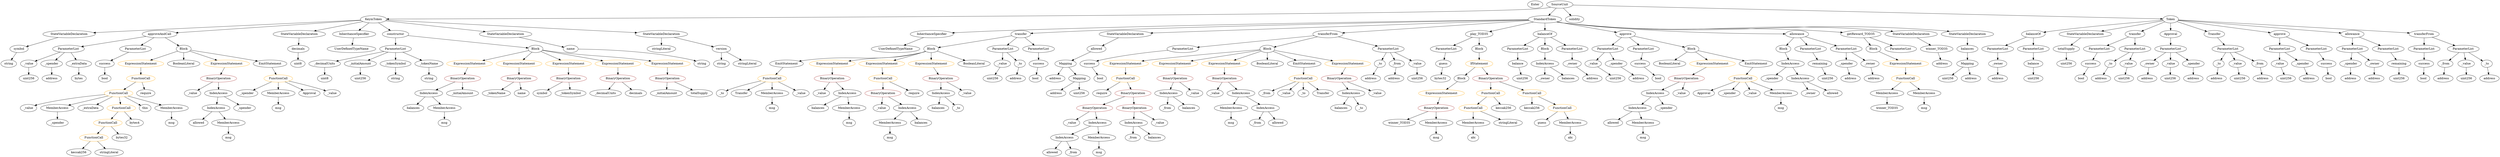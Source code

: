 strict digraph {
	graph [bb="0,0,10243,756"];
	node [label="\N"];
	Enter	[height=0.5,
		pos="6250.1,738",
		width=0.83628];
	Parameter__spender_3	[color=black,
		height=0.5,
		label=_spender,
		pos="7534.1,450",
		width=1.2521];
	ElementaryTypeName_address_18	[color=black,
		height=0.5,
		label=address,
		pos="7554.1,378",
		width=1.0996];
	Parameter__spender_3 -> ElementaryTypeName_address_18	[pos="e,7549.2,396.1 7539,431.7 7541.2,424.24 7543.7,415.32 7546.1,406.97"];
	VariableDeclaration__to	[color=black,
		height=0.5,
		label=_to,
		pos="9054.1,450",
		width=0.75];
	ElementaryTypeName_address_8	[color=black,
		height=0.5,
		label=address,
		pos="9053.1,378",
		width=1.0996];
	VariableDeclaration__to -> ElementaryTypeName_address_8	[pos="e,9053.3,396.1 9053.9,431.7 9053.8,424.41 9053.6,415.73 9053.5,407.54"];
	Parameter__value_5	[color=black,
		height=0.5,
		label=_value,
		pos="6496.1,450",
		width=0.96103];
	ElementaryTypeName_uint256_11	[color=black,
		height=0.5,
		label=uint256,
		pos="6581.1,378",
		width=1.0442];
	Parameter__value_5 -> ElementaryTypeName_uint256_11	[pos="e,6562.8,394.07 6514.1,434.15 6525.8,424.57 6541.1,411.92 6554.2,401.16"];
	ElementaryTypeName_uint256_4	[color=black,
		height=0.5,
		label=uint256,
		pos="9338.1,378",
		width=1.0442];
	IndexAccess_Unnamed_17	[color=black,
		height=0.5,
		label=IndexAccess,
		pos="916.1,234",
		width=1.6402];
	Identifier_allowed_4	[color=black,
		height=0.5,
		label=allowed,
		pos="828.1,162",
		width=1.0858];
	IndexAccess_Unnamed_17 -> Identifier_allowed_4	[pos="e,847.2,178.19 895.69,216.76 883.93,207.4 868.96,195.5 856.11,185.28"];
	MemberAccess_Unnamed_13	[color=black,
		height=0.5,
		label=MemberAccess,
		pos="954.1,162",
		width=1.9174];
	IndexAccess_Unnamed_17 -> MemberAccess_Unnamed_13	[pos="e,944.73,180.28 925.3,216.05 929.49,208.35 934.55,199.03 939.25,190.36"];
	ParameterList_Unnamed_5	[color=black,
		height=0.5,
		label=ParameterList,
		pos="9929.1,522",
		width=1.7095];
	Parameter_success_1	[color=black,
		height=0.5,
		label=success,
		pos="9929.1,450",
		width=1.1135];
	ParameterList_Unnamed_5 -> Parameter_success_1	[pos="e,9929.1,468.1 9929.1,503.7 9929.1,496.41 9929.1,487.73 9929.1,479.54"];
	ParameterList_Unnamed_6	[color=black,
		height=0.5,
		label=ParameterList,
		pos="9320.1,522",
		width=1.7095];
	Parameter__value_2	[color=black,
		height=0.5,
		label=_value,
		pos="9316.1,450",
		width=0.96103];
	ParameterList_Unnamed_6 -> Parameter__value_2	[pos="e,9317.1,468.1 9319.1,503.7 9318.7,496.41 9318.2,487.73 9317.7,479.54"];
	Parameter__spender	[color=black,
		height=0.5,
		label=_spender,
		pos="9414.1,450",
		width=1.2521];
	ParameterList_Unnamed_6 -> Parameter__spender	[pos="e,9393.4,466.43 9341.9,504.76 9354.5,495.38 9370.5,483.44 9384.3,473.2"];
	Identifier__owner_1	[color=black,
		height=0.5,
		label=_owner,
		pos="7423.1,306",
		width=1.0719];
	Identifier__spender_4	[color=black,
		height=0.5,
		label=_spender,
		pos="1040.1,306",
		width=1.2521];
	ParameterList_Unnamed_20	[color=black,
		height=0.5,
		label=ParameterList,
		pos="6556.1,522",
		width=1.7095];
	ParameterList_Unnamed_20 -> Parameter__value_5	[pos="e,6509.7,466.83 6541.6,504.05 6534.2,495.47 6525.2,484.89 6517.1,475.44"];
	Parameter__spender_2	[color=black,
		height=0.5,
		label=_spender,
		pos="6594.1,450",
		width=1.2521];
	ParameterList_Unnamed_20 -> Parameter__spender_2	[pos="e,6585,467.79 6565.3,504.05 6569.6,496.14 6574.8,486.54 6579.6,477.69"];
	Identifier__tokenName	[color=black,
		height=0.5,
		label=_tokenName,
		pos="2007.1,306",
		width=1.5986];
	BinaryOperation_Unnamed_16	[color=brown,
		height=0.5,
		label=BinaryOperation,
		pos="2306.1,378",
		width=1.9867];
	Identifier_symbol	[color=black,
		height=0.5,
		label=symbol,
		pos="2199.1,306",
		width=1.0581];
	BinaryOperation_Unnamed_16 -> Identifier_symbol	[pos="e,2220.9,321.25 2281.3,360.76 2266.2,350.86 2246.7,338.12 2230.5,327.52"];
	Identifier__tokenSymbol	[color=black,
		height=0.5,
		label=_tokenSymbol,
		pos="2320.1,306",
		width=1.8065];
	BinaryOperation_Unnamed_16 -> Identifier__tokenSymbol	[pos="e,2316.7,324.1 2309.6,359.7 2311,352.32 2312.8,343.52 2314.5,335.25"];
	FunctionDefinition_balanceOf	[color=black,
		height=0.5,
		label=balanceOf,
		pos="8298.1,594",
		width=1.3491];
	ParameterList_Unnamed	[color=black,
		height=0.5,
		label=ParameterList,
		pos="8157.1,522",
		width=1.7095];
	FunctionDefinition_balanceOf -> ParameterList_Unnamed	[pos="e,8187.2,537.94 8269.9,579 8249.1,568.69 8220.6,554.52 8197.4,543.02"];
	ParameterList_Unnamed_1	[color=black,
		height=0.5,
		label=ParameterList,
		pos="8298.1,522",
		width=1.7095];
	FunctionDefinition_balanceOf -> ParameterList_Unnamed_1	[pos="e,8298.1,540.1 8298.1,575.7 8298.1,568.41 8298.1,559.73 8298.1,551.54"];
	IndexAccess_Unnamed_10	[color=black,
		height=0.5,
		label=IndexAccess,
		pos="6289.1,450",
		width=1.6402];
	Identifier__owner	[color=black,
		height=0.5,
		label=_owner,
		pos="6287.1,378",
		width=1.0719];
	IndexAccess_Unnamed_10 -> Identifier__owner	[pos="e,6287.6,396.1 6288.6,431.7 6288.4,424.41 6288.2,415.73 6287.9,407.54"];
	Identifier_balances_6	[color=black,
		height=0.5,
		label=balances,
		pos="6386.1,378",
		width=1.1828];
	IndexAccess_Unnamed_10 -> Identifier_balances_6	[pos="e,6365.2,394.1 6311.1,433.12 6324.4,423.52 6341.5,411.16 6356.1,400.67"];
	Identifier__initialAmount_1	[color=black,
		height=0.5,
		label=_initialAmount,
		pos="2718.1,306",
		width=1.7927];
	ElementaryTypeName_string_1	[color=black,
		height=0.5,
		label=string,
		pos="31.104,450",
		width=0.864];
	StateVariableDeclaration_Unnamed	[color=black,
		height=0.5,
		label=StateVariableDeclaration,
		pos="8506.1,594",
		width=2.8184];
	VariableDeclaration_totalSupply	[color=black,
		height=0.5,
		label=totalSupply,
		pos="8431.1,522",
		width=1.4739];
	StateVariableDeclaration_Unnamed -> VariableDeclaration_totalSupply	[pos="e,8448.6,539.31 8487.9,576.05 8478.6,567.33 8467,556.54 8456.8,546.98"];
	ElementaryTypeName_address_9	[color=black,
		height=0.5,
		label=address,
		pos="8766.1,378",
		width=1.0996];
	InheritanceSpecifier_Unnamed	[color=black,
		height=0.5,
		label=InheritanceSpecifier,
		pos="3786.1,594",
		width=2.3333];
	UserDefinedTypeName_Unnamed	[color=black,
		height=0.5,
		label=UserDefinedTypeName,
		pos="3626.1,522",
		width=2.7214];
	InheritanceSpecifier_Unnamed -> UserDefinedTypeName_Unnamed	[pos="e,3663,539.14 3750.2,577.29 3727.6,567.39 3698.1,554.49 3673.5,543.75"];
	ElementaryTypeName_uint256_13	[color=black,
		height=0.5,
		label=uint256,
		pos="7952.1,378",
		width=1.0442];
	ElementaryTypeName_bool_6	[color=black,
		height=0.5,
		label=bool,
		pos="436.1,378",
		width=0.76697];
	Parameter_balance	[color=black,
		height=0.5,
		label=balance,
		pos="8298.1,450",
		width=1.0719];
	ElementaryTypeName_uint256_1	[color=black,
		height=0.5,
		label=uint256,
		pos="8298.1,378",
		width=1.0442];
	Parameter_balance -> ElementaryTypeName_uint256_1	[pos="e,8298.1,396.1 8298.1,431.7 8298.1,424.41 8298.1,415.73 8298.1,407.54"];
	Parameter__from	[color=black,
		height=0.5,
		label=_from,
		pos="10022,450",
		width=0.93331];
	ElementaryTypeName_address_2	[color=black,
		height=0.5,
		label=address,
		pos="10013,378",
		width=1.0996];
	Parameter__from -> ElementaryTypeName_address_2	[pos="e,10015,396.1 10020,431.7 10019,424.32 10018,415.52 10017,407.25"];
	Identifier_balances_2	[color=black,
		height=0.5,
		label=balances,
		pos="3860.1,234",
		width=1.1828];
	ExpressionStatement_Unnamed_16	[color=orange,
		height=0.5,
		label=ExpressionStatement,
		pos="583.1,450",
		width=2.458];
	FunctionCall_Unnamed_11	[color=orange,
		height=0.5,
		label=FunctionCall,
		pos="583.1,378",
		width=1.6125];
	ExpressionStatement_Unnamed_16 -> FunctionCall_Unnamed_11	[pos="e,583.1,396.1 583.1,431.7 583.1,424.41 583.1,415.73 583.1,407.54"];
	Identifier__value_14	[color=black,
		height=0.5,
		label=_value,
		pos="127.1,234",
		width=0.96103];
	Identifier_msg_4	[color=black,
		height=0.5,
		label=msg,
		pos="5001.1,162",
		width=0.75];
	FunctionDefinition_transfer_1	[color=black,
		height=0.5,
		label=transfer,
		pos="4157.1,594",
		width=1.0719];
	Block_Unnamed	[color=black,
		height=0.5,
		label=Block,
		pos="3775.1,522",
		width=0.90558];
	FunctionDefinition_transfer_1 -> Block_Unnamed	[pos="e,3805.9,528.64 4121.5,586.48 4050.7,573.5 3892.4,544.5 3816.9,530.65"];
	ParameterList_Unnamed_12	[color=black,
		height=0.5,
		label=ParameterList,
		pos="4087.1,522",
		width=1.7095];
	FunctionDefinition_transfer_1 -> ParameterList_Unnamed_12	[pos="e,4103.9,539.8 4141.2,577.12 4132.5,568.42 4121.6,557.45 4111.8,547.66"];
	ParameterList_Unnamed_13	[color=black,
		height=0.5,
		label=ParameterList,
		pos="4228.1,522",
		width=1.7095];
	FunctionDefinition_transfer_1 -> ParameterList_Unnamed_13	[pos="e,4211.2,539.71 4172.9,577.46 4181.7,568.72 4193,557.59 4203.1,547.68"];
	BinaryOperation_Unnamed_15	[color=brown,
		height=0.5,
		label=BinaryOperation,
		pos="2501.1,378",
		width=1.9867];
	Identifier__decimalUnits	[color=black,
		height=0.5,
		label=_decimalUnits,
		pos="2467.1,306",
		width=1.765];
	BinaryOperation_Unnamed_15 -> Identifier__decimalUnits	[pos="e,2475.4,324.1 2492.7,359.7 2489,352.07 2484.5,342.92 2480.4,334.4"];
	Identifier_decimals	[color=black,
		height=0.5,
		label=decimals,
		pos="2592.1,306",
		width=1.1967];
	BinaryOperation_Unnamed_15 -> Identifier_decimals	[pos="e,2572.2,322.27 2522.7,360.41 2534.8,351.11 2550,339.38 2563.1,329.28"];
	ElementaryTypeName_address	[color=black,
		height=0.5,
		label=address,
		pos="8157.1,378",
		width=1.0996];
	ElementaryTypeName_address_10	[color=black,
		height=0.5,
		label=address,
		pos="8956.1,378",
		width=1.0996];
	IndexAccess_Unnamed_7	[color=black,
		height=0.5,
		label=IndexAccess,
		pos="4734.1,306",
		width=1.6402];
	Identifier__from_2	[color=black,
		height=0.5,
		label=_from,
		pos="4727.1,234",
		width=0.93331];
	IndexAccess_Unnamed_7 -> Identifier__from_2	[pos="e,4728.8,252.1 4732.4,287.7 4731.6,280.41 4730.8,271.73 4730,263.54"];
	Identifier_balances_5	[color=black,
		height=0.5,
		label=balances,
		pos="4821.1,234",
		width=1.1828];
	IndexAccess_Unnamed_7 -> Identifier_balances_5	[pos="e,4801.9,250.43 4754.3,288.76 4765.8,279.47 4780.5,267.67 4793.2,257.49"];
	MemberAccess_Unnamed_6	[color=black,
		height=0.5,
		label=MemberAccess,
		pos="5972.1,162",
		width=1.9174];
	Identifier_abi_1	[color=black,
		height=0.5,
		label=abi,
		pos="5972.1,90",
		width=0.75];
	MemberAccess_Unnamed_6 -> Identifier_abi_1	[pos="e,5972.1,108.1 5972.1,143.7 5972.1,136.41 5972.1,127.73 5972.1,119.54"];
	Identifier__to_1	[color=black,
		height=0.5,
		label=_to,
		pos="2952.1,306",
		width=0.75];
	BinaryOperation_Unnamed_6	[color=brown,
		height=0.5,
		label=BinaryOperation,
		pos="5438.1,378",
		width=1.9867];
	IndexAccess_Unnamed_6	[color=black,
		height=0.5,
		label=IndexAccess,
		pos="5528.1,306",
		width=1.6402];
	BinaryOperation_Unnamed_6 -> IndexAccess_Unnamed_6	[pos="e,5507.2,323.23 5459.4,360.41 5471.1,351.37 5485.6,340.03 5498.4,330.13"];
	Identifier__value_6	[color=black,
		height=0.5,
		label=_value,
		pos="5640.1,306",
		width=0.96103];
	BinaryOperation_Unnamed_6 -> Identifier__value_6	[pos="e,5613.2,317.62 5480.9,363.23 5512.8,352.83 5557.3,337.99 5596.1,324 5598.2,323.25 5600.3,322.47 5602.5,321.67"];
	BooleanLiteral_Unnamed_3	[color=black,
		height=0.5,
		label=BooleanLiteral,
		pos="754.1,450",
		width=1.7788];
	Parameter__value_3	[color=black,
		height=0.5,
		label=_value,
		pos="4063.1,450",
		width=0.96103];
	ElementaryTypeName_uint256_8	[color=black,
		height=0.5,
		label=uint256,
		pos="4014.1,378",
		width=1.0442];
	Parameter__value_3 -> ElementaryTypeName_uint256_8	[pos="e,4025.4,395.15 4051.7,432.76 4045.9,424.37 4038.6,413.93 4032,404.5"];
	Identifier_totalSupply	[color=black,
		height=0.5,
		label=totalSupply,
		pos="2854.1,306",
		width=1.4739];
	Parameter__decimalUnits	[color=black,
		height=0.5,
		label=_decimalUnits,
		pos="1317.1,450",
		width=1.765];
	ElementaryTypeName_uint8_1	[color=black,
		height=0.5,
		label=uint8,
		pos="1317.1,378",
		width=0.7947];
	Parameter__decimalUnits -> ElementaryTypeName_uint8_1	[pos="e,1317.1,396.1 1317.1,431.7 1317.1,424.41 1317.1,415.73 1317.1,407.54"];
	StateVariableDeclaration_Unnamed_3	[color=black,
		height=0.5,
		label=StateVariableDeclaration,
		pos="4728.1,594",
		width=2.8184];
	VariableDeclaration_allowed	[color=black,
		height=0.5,
		label=allowed,
		pos="4492.1,522",
		width=1.0858];
	StateVariableDeclaration_Unnamed_3 -> VariableDeclaration_allowed	[pos="e,4524.5,532.62 4677.5,577.98 4635.2,565.45 4575.6,547.78 4535.5,535.88"];
	Identifier_guess	[color=black,
		height=0.5,
		label=guess,
		pos="6314.1,162",
		width=0.87786];
	Parameter_success_4	[color=black,
		height=0.5,
		label=success,
		pos="4436.1,450",
		width=1.1135];
	ElementaryTypeName_bool_4	[color=black,
		height=0.5,
		label=bool,
		pos="4469.1,378",
		width=0.76697];
	Parameter_success_4 -> ElementaryTypeName_bool_4	[pos="e,4461.4,395.31 4444.1,432.05 4447.8,424.12 4452.4,414.47 4456.6,405.59"];
	stringLiteral_Unnamed_2	[color=black,
		height=0.5,
		label=stringLiteral,
		pos="2740.1,522",
		width=1.5016];
	IndexAccess_Unnamed_15	[color=black,
		height=0.5,
		label=IndexAccess,
		pos="1725.1,306",
		width=1.6402];
	Identifier_balances_7	[color=black,
		height=0.5,
		label=balances,
		pos="1660.1,234",
		width=1.1828];
	IndexAccess_Unnamed_15 -> Identifier_balances_7	[pos="e,1675,250.99 1709.7,288.41 1701.7,279.74 1691.6,268.97 1682.7,259.38"];
	MemberAccess_Unnamed_12	[color=black,
		height=0.5,
		label=MemberAccess,
		pos="1790.1,234",
		width=1.9174];
	IndexAccess_Unnamed_15 -> MemberAccess_Unnamed_12	[pos="e,1774.4,251.96 1740.5,288.41 1748.3,279.99 1758,269.58 1766.7,260.2"];
	Identifier_msg_11	[color=black,
		height=0.5,
		label=msg,
		pos="1172.1,234",
		width=0.75];
	ElementaryTypeName_bytes32	[color=black,
		height=0.5,
		label=bytes32,
		pos="5854.1,378",
		width=1.0996];
	Identifier__initialAmount	[color=black,
		height=0.5,
		label=_initialAmount,
		pos="1867.1,306",
		width=1.7927];
	MemberAccess_Unnamed_14	[color=black,
		height=0.5,
		label=MemberAccess,
		pos="1172.1,306",
		width=1.9174];
	MemberAccess_Unnamed_14 -> Identifier_msg_11	[pos="e,1172.1,252.1 1172.1,287.7 1172.1,280.41 1172.1,271.73 1172.1,263.54"];
	BinaryOperation_Unnamed_17	[color=brown,
		height=0.5,
		label=BinaryOperation,
		pos="918.1,378",
		width=1.9867];
	Identifier__value_12	[color=black,
		height=0.5,
		label=_value,
		pos="806.1,306",
		width=0.96103];
	BinaryOperation_Unnamed_17 -> Identifier__value_12	[pos="e,827.43,320.33 892.13,360.76 875.71,350.5 854.39,337.18 837.09,326.37"];
	IndexAccess_Unnamed_16	[color=black,
		height=0.5,
		label=IndexAccess,
		pos="918.1,306",
		width=1.6402];
	BinaryOperation_Unnamed_17 -> IndexAccess_Unnamed_16	[pos="e,918.1,324.1 918.1,359.7 918.1,352.41 918.1,343.73 918.1,335.54"];
	Identifier__value_5	[color=black,
		height=0.5,
		label=_value,
		pos="4328.1,162",
		width=0.96103];
	Parameter_success_6	[color=black,
		height=0.5,
		label=success,
		pos="436.1,450",
		width=1.1135];
	Parameter_success_6 -> ElementaryTypeName_bool_6	[pos="e,436.1,396.1 436.1,431.7 436.1,424.41 436.1,415.73 436.1,407.54"];
	Identifier_Approval	[color=black,
		height=0.5,
		label=Approval,
		pos="6968.1,306",
		width=1.266];
	Identifier__value_8	[color=black,
		height=0.5,
		label=_value,
		pos="4933.1,306",
		width=0.96103];
	ElementaryTypeName_address_4	[color=black,
		height=0.5,
		label=address,
		pos="9433.1,378",
		width=1.0996];
	Block_Unnamed_7	[color=black,
		height=0.5,
		label=Block,
		pos="7281.1,522",
		width=0.90558];
	IndexAccess_Unnamed_13	[color=black,
		height=0.5,
		label=IndexAccess,
		pos="7302.1,450",
		width=1.6402];
	Block_Unnamed_7 -> IndexAccess_Unnamed_13	[pos="e,7296.9,468.28 7286.2,504.05 7288.4,496.6 7291.1,487.64 7293.6,479.22"];
	ElementaryTypeName_string_3	[color=black,
		height=0.5,
		label=string,
		pos="1750.1,378",
		width=0.864];
	ElementaryTypeName_address_3	[color=black,
		height=0.5,
		label=address,
		pos="10203,378",
		width=1.0996];
	Identifier__from	[color=black,
		height=0.5,
		label=_from,
		pos="4586.1,90",
		width=0.93331];
	FunctionCall_Unnamed_8	[color=orange,
		height=0.5,
		label=FunctionCall,
		pos="7781.1,378",
		width=1.6125];
	MemberAccess_Unnamed_8	[color=black,
		height=0.5,
		label=MemberAccess,
		pos="7713.1,306",
		width=1.9174];
	FunctionCall_Unnamed_8 -> MemberAccess_Unnamed_8	[pos="e,7729.6,323.96 7765,360.41 7756.8,351.99 7746.7,341.58 7737.6,332.2"];
	MemberAccess_Unnamed_9	[color=black,
		height=0.5,
		label=MemberAccess,
		pos="7869.1,306",
		width=1.9174];
	FunctionCall_Unnamed_8 -> MemberAccess_Unnamed_9	[pos="e,7848.2,323.63 7801.5,360.76 7812.8,351.79 7827,340.49 7839.5,330.56"];
	MemberAccess_Unnamed_15	[color=black,
		height=0.5,
		label=MemberAccess,
		pos="249.1,234",
		width=1.9174];
	Identifier__spender_5	[color=black,
		height=0.5,
		label=_spender,
		pos="249.1,162",
		width=1.2521];
	MemberAccess_Unnamed_15 -> Identifier__spender_5	[pos="e,249.1,180.1 249.1,215.7 249.1,208.41 249.1,199.73 249.1,191.54"];
	Identifier_allowed_2	[color=black,
		height=0.5,
		label=allowed,
		pos="6592.1,162",
		width=1.0858];
	FunctionCall_Unnamed_12	[color=orange,
		height=0.5,
		label=FunctionCall,
		pos="474.1,306",
		width=1.6125];
	FunctionCall_Unnamed_12 -> Identifier__value_14	[pos="e,153.35,246.1 420.31,298.82 359.18,291.06 256.78,275.8 171.1,252 168.82,251.37 166.5,250.66 164.16,249.9"];
	FunctionCall_Unnamed_12 -> MemberAccess_Unnamed_15	[pos="e,292.15,248.39 434.14,292.57 397.66,281.22 343.45,264.35 303.13,251.81"];
	Identifier__extraData	[color=black,
		height=0.5,
		label=_extraData,
		pos="387.1,234",
		width=1.4046];
	FunctionCall_Unnamed_12 -> Identifier__extraData	[pos="e,406.87,250.91 453.93,288.76 442.54,279.6 428.12,268 415.59,257.92"];
	FunctionCall_Unnamed_13	[color=orange,
		height=0.5,
		label=FunctionCall,
		pos="514.1,234",
		width=1.6125];
	FunctionCall_Unnamed_12 -> FunctionCall_Unnamed_13	[pos="e,504.51,251.79 483.79,288.05 488.31,280.14 493.8,270.54 498.85,261.69"];
	Identifier_this	[color=black,
		height=0.5,
		label=this,
		pos="617.1,234",
		width=0.75];
	FunctionCall_Unnamed_12 -> Identifier_this	[pos="e,595.98,245.34 504.08,290.33 528.05,278.59 561.55,262.19 585.85,250.3"];
	MemberAccess_Unnamed_16	[color=black,
		height=0.5,
		label=MemberAccess,
		pos="731.1,234",
		width=1.9174];
	FunctionCall_Unnamed_12 -> MemberAccess_Unnamed_16	[pos="e,684.8,247.61 516.83,293.36 559.78,281.67 626.24,263.56 673.76,250.62"];
	Identifier_msg_10	[color=black,
		height=0.5,
		label=msg,
		pos="954.1,90",
		width=0.75];
	FunctionCall_Unnamed_10	[color=orange,
		height=0.5,
		label=FunctionCall,
		pos="1172.1,378",
		width=1.6125];
	FunctionCall_Unnamed_10 -> Identifier__spender_4	[pos="e,1066.6,321.04 1143.8,361.98 1124.1,351.56 1097.8,337.57 1076.5,326.32"];
	FunctionCall_Unnamed_10 -> MemberAccess_Unnamed_14	[pos="e,1172.1,324.1 1172.1,359.7 1172.1,352.41 1172.1,343.73 1172.1,335.54"];
	Identifier_Approval_1	[color=black,
		height=0.5,
		label=Approval,
		pos="1305.1,306",
		width=1.266];
	FunctionCall_Unnamed_10 -> Identifier_Approval_1	[pos="e,1278.4,321.04 1200.6,361.98 1220.4,351.56 1247,337.57 1268.4,326.32"];
	Identifier__value_13	[color=black,
		height=0.5,
		label=_value,
		pos="1403.1,306",
		width=0.96103];
	FunctionCall_Unnamed_10 -> Identifier__value_13	[pos="e,1376.9,317.86 1216.2,365.93 1254.5,355.98 1311.4,340.44 1360.1,324 1362.1,323.34 1364.1,322.63 1366.1,321.9"];
	Identifier_Transfer	[color=black,
		height=0.5,
		label=Transfer,
		pos="3039.1,306",
		width=1.1689];
	EmitStatement_Unnamed	[color=black,
		height=0.5,
		label=EmitStatement,
		pos="3191.1,450",
		width=1.7788];
	FunctionCall_Unnamed_1	[color=orange,
		height=0.5,
		label=FunctionCall,
		pos="3168.1,378",
		width=1.6125];
	EmitStatement_Unnamed -> FunctionCall_Unnamed_1	[pos="e,3173.7,396.1 3185.4,431.7 3183,424.24 3180,415.32 3177.3,406.97"];
	BinaryOperation_Unnamed	[color=brown,
		height=0.5,
		label=BinaryOperation,
		pos="3638.1,306",
		width=1.9867];
	Identifier__value	[color=black,
		height=0.5,
		label=_value,
		pos="3625.1,234",
		width=0.96103];
	BinaryOperation_Unnamed -> Identifier__value	[pos="e,3628.3,252.1 3634.9,287.7 3633.5,280.32 3631.9,271.52 3630.4,263.25"];
	IndexAccess_Unnamed	[color=black,
		height=0.5,
		label=IndexAccess,
		pos="3737.1,234",
		width=1.6402];
	BinaryOperation_Unnamed -> IndexAccess_Unnamed	[pos="e,3714.4,251.07 3661.3,288.59 3674.4,279.31 3691,267.57 3705.4,257.44"];
	Parameter__owner_2	[color=black,
		height=0.5,
		label=_owner,
		pos="6405.1,450",
		width=1.0719];
	ElementaryTypeName_address_14	[color=black,
		height=0.5,
		label=address,
		pos="6486.1,378",
		width=1.0996];
	Parameter__owner_2 -> ElementaryTypeName_address_14	[pos="e,6468.3,394.4 6422.7,433.81 6433.5,424.43 6447.7,412.21 6459.8,401.69"];
	Identifier__to	[color=black,
		height=0.5,
		label=_to,
		pos="3948.1,234",
		width=0.75];
	BooleanLiteral_Unnamed_2	[color=black,
		height=0.5,
		label=BooleanLiteral,
		pos="6819.1,450",
		width=1.7788];
	FunctionDefinition_transferFrom_1	[color=black,
		height=0.5,
		label=transferFrom,
		pos="5369.1,594",
		width=1.6402];
	ParameterList_Unnamed_15	[color=black,
		height=0.5,
		label=ParameterList,
		pos="4892.1,522",
		width=1.7095];
	FunctionDefinition_transferFrom_1 -> ParameterList_Unnamed_15	[pos="e,4946.1,530.92 5316.7,585.31 5229,572.44 5052.8,546.59 4957.3,532.57"];
	Block_Unnamed_1	[color=black,
		height=0.5,
		label=Block,
		pos="5144.1,522",
		width=0.90558];
	FunctionDefinition_transferFrom_1 -> Block_Unnamed_1	[pos="e,5171.9,531.65 5328.9,580.49 5287.5,567.62 5223.5,547.72 5182.8,535.03"];
	ParameterList_Unnamed_14	[color=black,
		height=0.5,
		label=ParameterList,
		pos="5633.1,522",
		width=1.7095];
	FunctionDefinition_transferFrom_1 -> ParameterList_Unnamed_14	[pos="e,5588.6,534.81 5412.7,581.44 5457.8,569.48 5528.4,550.76 5577.5,537.74"];
	MemberAccess_Unnamed_4	[color=black,
		height=0.5,
		label=MemberAccess,
		pos="5001.1,234",
		width=1.9174];
	MemberAccess_Unnamed_4 -> Identifier_msg_4	[pos="e,5001.1,180.1 5001.1,215.7 5001.1,208.41 5001.1,199.73 5001.1,191.54"];
	ParameterList_Unnamed_18	[color=black,
		height=0.5,
		label=ParameterList,
		pos="5891.1,522",
		width=1.7095];
	Parameter_guess	[color=black,
		height=0.5,
		label=guess,
		pos="5867.1,450",
		width=0.87786];
	ParameterList_Unnamed_18 -> Parameter_guess	[pos="e,5873,468.1 5885.2,503.7 5882.6,496.24 5879.6,487.32 5876.7,478.97"];
	ElementaryTypeName_string_2	[color=black,
		height=0.5,
		label=string,
		pos="2914.1,450",
		width=0.864];
	Identifier_msg_6	[color=black,
		height=0.5,
		label=msg,
		pos="7869.1,234",
		width=0.75];
	ExpressionStatement_Unnamed_10	[color=orange,
		height=0.5,
		label=ExpressionStatement,
		pos="1916.1,450",
		width=2.458];
	BinaryOperation_Unnamed_12	[color=brown,
		height=0.5,
		label=BinaryOperation,
		pos="1871.1,378",
		width=1.9867];
	ExpressionStatement_Unnamed_10 -> BinaryOperation_Unnamed_12	[pos="e,1882.1,396.1 1905,431.7 1899.9,423.81 1893.8,414.3 1888.2,405.55"];
	Identifier__from_4	[color=black,
		height=0.5,
		label=_from,
		pos="5156.1,306",
		width=0.93331];
	FunctionDefinition_play_TOD35	[color=black,
		height=0.5,
		label=play_TOD35,
		pos="6050.1,594",
		width=1.6541];
	FunctionDefinition_play_TOD35 -> ParameterList_Unnamed_18	[pos="e,5924.2,537.56 6017.5,578.67 5993.6,568.12 5960.8,553.67 5934.6,542.14"];
	Block_Unnamed_3	[color=black,
		height=0.5,
		label=Block,
		pos="6050.1,522",
		width=0.90558];
	FunctionDefinition_play_TOD35 -> Block_Unnamed_3	[pos="e,6050.1,540.1 6050.1,575.7 6050.1,568.41 6050.1,559.73 6050.1,551.54"];
	ElementaryTypeName_address_21	[color=black,
		height=0.5,
		label=address,
		pos="4272.1,306",
		width=1.0996];
	Identifier_balances_4	[color=black,
		height=0.5,
		label=balances,
		pos="5484.1,234",
		width=1.1828];
	IndexAccess_Unnamed_6 -> Identifier_balances_4	[pos="e,5494.7,251.79 5517.5,288.05 5512.4,280.06 5506.3,270.33 5500.7,261.4"];
	Identifier__to_2	[color=black,
		height=0.5,
		label=_to,
		pos="5572.1,234",
		width=0.75];
	IndexAccess_Unnamed_6 -> Identifier__to_2	[pos="e,5562.2,250.83 5538.8,288.05 5544,279.73 5550.4,269.54 5556.2,260.32"];
	ElementaryTypeName_bytes	[color=black,
		height=0.5,
		label=bytes,
		pos="327.1,378",
		width=0.85014];
	ExpressionStatement_Unnamed_15	[color=orange,
		height=0.5,
		label=ExpressionStatement,
		pos="925.1,450",
		width=2.458];
	ExpressionStatement_Unnamed_15 -> BinaryOperation_Unnamed_17	[pos="e,919.81,396.1 923.37,431.7 922.64,424.41 921.78,415.73 920.96,407.54"];
	ExpressionStatement_Unnamed_3	[color=orange,
		height=0.5,
		label=ExpressionStatement,
		pos="4583.1,450",
		width=2.458];
	FunctionCall_Unnamed_2	[color=orange,
		height=0.5,
		label=FunctionCall,
		pos="4583.1,378",
		width=1.6125];
	ExpressionStatement_Unnamed_3 -> FunctionCall_Unnamed_2	[pos="e,4583.1,396.1 4583.1,431.7 4583.1,424.41 4583.1,415.73 4583.1,407.54"];
	ExpressionStatement_Unnamed_5	[color=orange,
		height=0.5,
		label=ExpressionStatement,
		pos="4778.1,450",
		width=2.458];
	BinaryOperation_Unnamed_7	[color=brown,
		height=0.5,
		label=BinaryOperation,
		pos="4778.1,378",
		width=1.9867];
	ExpressionStatement_Unnamed_5 -> BinaryOperation_Unnamed_7	[pos="e,4778.1,396.1 4778.1,431.7 4778.1,424.41 4778.1,415.73 4778.1,407.54"];
	ExpressionStatement_Unnamed_6	[color=orange,
		height=0.5,
		label=ExpressionStatement,
		pos="4973.1,450",
		width=2.458];
	BinaryOperation_Unnamed_8	[color=brown,
		height=0.5,
		label=BinaryOperation,
		pos="4973.1,378",
		width=1.9867];
	ExpressionStatement_Unnamed_6 -> BinaryOperation_Unnamed_8	[pos="e,4973.1,396.1 4973.1,431.7 4973.1,424.41 4973.1,415.73 4973.1,407.54"];
	MemberAccess_Unnamed_2	[color=black,
		height=0.5,
		label=MemberAccess,
		pos="3168.1,306",
		width=1.9174];
	Identifier_msg_2	[color=black,
		height=0.5,
		label=msg,
		pos="3168.1,234",
		width=0.75];
	MemberAccess_Unnamed_2 -> Identifier_msg_2	[pos="e,3168.1,252.1 3168.1,287.7 3168.1,280.41 3168.1,271.73 3168.1,263.54"];
	ElementaryTypeName_uint256_9	[color=black,
		height=0.5,
		label=uint256,
		pos="5759.1,378",
		width=1.0442];
	ParameterList_Unnamed_17	[color=black,
		height=0.5,
		label=ParameterList,
		pos="6176.1,522",
		width=1.7095];
	Parameter_balance_1	[color=black,
		height=0.5,
		label=balance,
		pos="6173.1,450",
		width=1.0719];
	ParameterList_Unnamed_17 -> Parameter_balance_1	[pos="e,6173.8,468.1 6175.4,503.7 6175.1,496.41 6174.7,487.73 6174.3,479.54"];
	FunctionCall_Unnamed_6	[color=orange,
		height=0.5,
		label=FunctionCall,
		pos="6066.1,306",
		width=1.6125];
	FunctionCall_Unnamed_7	[color=orange,
		height=0.5,
		label=FunctionCall,
		pos="5972.1,234",
		width=1.6125];
	FunctionCall_Unnamed_6 -> FunctionCall_Unnamed_7	[pos="e,5993.7,251.06 6044.8,289.12 6032.4,279.87 6016.5,268.07 6002.8,257.84"];
	Identifier_keccak256_1	[color=black,
		height=0.5,
		label=keccak256,
		pos="6098.1,234",
		width=1.3907];
	FunctionCall_Unnamed_6 -> Identifier_keccak256_1	[pos="e,6090.3,252.1 6074,287.7 6077.5,280.07 6081.7,270.92 6085.6,262.4"];
	Block_Unnamed_2	[color=black,
		height=0.5,
		label=Block,
		pos="6289.1,522",
		width=0.90558];
	Block_Unnamed_2 -> IndexAccess_Unnamed_10	[pos="e,6289.1,468.1 6289.1,503.7 6289.1,496.41 6289.1,487.73 6289.1,479.54"];
	IndexAccess_Unnamed_12	[color=black,
		height=0.5,
		label=IndexAccess,
		pos="6691.1,234",
		width=1.6402];
	IndexAccess_Unnamed_12 -> Identifier_allowed_2	[pos="e,6612.8,177.63 6668.6,217.12 6654.9,207.39 6637.1,194.82 6622.1,184.24"];
	MemberAccess_Unnamed_10	[color=black,
		height=0.5,
		label=MemberAccess,
		pos="6718.1,162",
		width=1.9174];
	IndexAccess_Unnamed_12 -> MemberAccess_Unnamed_10	[pos="e,6711.5,180.1 6697.8,215.7 6700.7,208.15 6704.2,199.12 6707.4,190.68"];
	Identifier_require_1	[color=black,
		height=0.5,
		label=require,
		pos="4459.1,306",
		width=1.0026];
	FunctionCall_Unnamed_2 -> Identifier_require_1	[pos="e,4482.5,320.21 4555.9,361.64 4537.2,351.08 4512.3,337 4492.4,325.78"];
	BinaryOperation_Unnamed_3	[color=brown,
		height=0.5,
		label=BinaryOperation,
		pos="4585.1,306",
		width=1.9867];
	FunctionCall_Unnamed_2 -> BinaryOperation_Unnamed_3	[pos="e,4584.6,324.1 4583.6,359.7 4583.8,352.41 4584.1,343.73 4584.3,335.54"];
	FunctionCall_Unnamed_4	[color=orange,
		height=0.5,
		label=FunctionCall,
		pos="6216.1,306",
		width=1.6125];
	Identifier_keccak256	[color=black,
		height=0.5,
		label=keccak256,
		pos="6216.1,234",
		width=1.3907];
	FunctionCall_Unnamed_4 -> Identifier_keccak256	[pos="e,6216.1,252.1 6216.1,287.7 6216.1,280.41 6216.1,271.73 6216.1,263.54"];
	FunctionCall_Unnamed_5	[color=orange,
		height=0.5,
		label=FunctionCall,
		pos="6342.1,234",
		width=1.6125];
	FunctionCall_Unnamed_4 -> FunctionCall_Unnamed_5	[pos="e,6314.8,250.16 6243.4,289.81 6261.4,279.81 6285.2,266.6 6304.9,255.65"];
	ElementaryTypeName_address_22	[color=black,
		height=0.5,
		label=address,
		pos="213.1,378",
		width=1.0996];
	VariableDeclaration__value	[color=black,
		height=0.5,
		label=_value,
		pos="9140.1,450",
		width=0.96103];
	ElementaryTypeName_uint256_6	[color=black,
		height=0.5,
		label=uint256,
		pos="9148.1,378",
		width=1.0442];
	VariableDeclaration__value -> ElementaryTypeName_uint256_6	[pos="e,9146.1,396.1 9142.1,431.7 9142.9,424.41 9143.9,415.73 9144.8,407.54"];
	Identifier__value_1	[color=black,
		height=0.5,
		label=_value,
		pos="3377.1,306",
		width=0.96103];
	ElementaryTypeName_bool	[color=black,
		height=0.5,
		label=bool,
		pos="8491.1,378",
		width=0.76697];
	ParameterList_Unnamed_7	[color=black,
		height=0.5,
		label=ParameterList,
		pos="9485.1,522",
		width=1.7095];
	Parameter_success_2	[color=black,
		height=0.5,
		label=success,
		pos="9517.1,450",
		width=1.1135];
	ParameterList_Unnamed_7 -> Parameter_success_2	[pos="e,9509.3,468.1 9493,503.7 9496.5,496.07 9500.7,486.92 9504.6,478.4"];
	ElementaryTypeName_uint256_16	[color=black,
		height=0.5,
		label=uint256,
		pos="115.1,378",
		width=1.0442];
	ParameterList_Unnamed_25	[color=black,
		height=0.5,
		label=ParameterList,
		pos="293.1,522",
		width=1.7095];
	Parameter__value_6	[color=black,
		height=0.5,
		label=_value,
		pos="115.1,450",
		width=0.96103];
	ParameterList_Unnamed_25 -> Parameter__value_6	[pos="e,142.21,461.66 257.51,507 227.11,495.05 183.51,477.9 152.58,465.74"];
	Parameter__spender_4	[color=black,
		height=0.5,
		label=_spender,
		pos="213.1,450",
		width=1.2521];
	ParameterList_Unnamed_25 -> Parameter__spender_4	[pos="e,231.1,466.75 274.15,504.41 263.86,495.41 250.99,484.15 239.72,474.29"];
	Parameter__extraData	[color=black,
		height=0.5,
		label=_extraData,
		pos="327.1,450",
		width=1.4046];
	ParameterList_Unnamed_25 -> Parameter__extraData	[pos="e,318.8,468.1 301.51,503.7 305.21,496.07 309.66,486.92 313.8,478.4"];
	ParameterList_Unnamed_3	[color=black,
		height=0.5,
		label=ParameterList,
		pos="8564.1,522",
		width=1.7095];
	Parameter_success	[color=black,
		height=0.5,
		label=success,
		pos="8513.1,450",
		width=1.1135];
	ParameterList_Unnamed_3 -> Parameter_success	[pos="e,8525,467.31 8551.8,504.05 8545.7,495.77 8538.3,485.62 8531.6,476.42"];
	ElementaryTypeName_uint256_10	[color=black,
		height=0.5,
		label=uint256,
		pos="6193.1,378",
		width=1.0442];
	Identifier_require	[color=black,
		height=0.5,
		label=require,
		pos="3764.1,306",
		width=1.0026];
	ElementaryTypeName_bool_2	[color=black,
		height=0.5,
		label=bool,
		pos="9518.1,378",
		width=0.76697];
	ElementaryTypeName_address_6	[color=black,
		height=0.5,
		label=address,
		pos="9620.1,378",
		width=1.0996];
	Identifier__spender_2	[color=black,
		height=0.5,
		label=_spender,
		pos="7222.1,378",
		width=1.2521];
	Parameter__owner	[color=black,
		height=0.5,
		label=_owner,
		pos="8157.1,450",
		width=1.0719];
	ParameterList_Unnamed -> Parameter__owner	[pos="e,8157.1,468.1 8157.1,503.7 8157.1,496.41 8157.1,487.73 8157.1,479.54"];
	ElementaryTypeName_address_11	[color=black,
		height=0.5,
		label=address,
		pos="4109.1,378",
		width=1.0996];
	FunctionDefinition_balanceOf_1	[color=black,
		height=0.5,
		label=balanceOf,
		pos="6289.1,594",
		width=1.3491];
	FunctionDefinition_balanceOf_1 -> ParameterList_Unnamed_17	[pos="e,6201.5,538.72 6264.9,577.98 6249.1,568.22 6228.3,555.34 6210.8,544.5"];
	FunctionDefinition_balanceOf_1 -> Block_Unnamed_2	[pos="e,6289.1,540.1 6289.1,575.7 6289.1,568.41 6289.1,559.73 6289.1,551.54"];
	ParameterList_Unnamed_16	[color=black,
		height=0.5,
		label=ParameterList,
		pos="6403.1,522",
		width=1.7095];
	FunctionDefinition_balanceOf_1 -> ParameterList_Unnamed_16	[pos="e,6377.5,538.72 6313.6,577.98 6329.5,568.22 6350.4,555.34 6368.1,544.5"];
	Parameter__value_1	[color=black,
		height=0.5,
		label=_value,
		pos="10108,450",
		width=0.96103];
	ElementaryTypeName_uint256_3	[color=black,
		height=0.5,
		label=uint256,
		pos="10108,378",
		width=1.0442];
	Parameter__value_1 -> ElementaryTypeName_uint256_3	[pos="e,10108,396.1 10108,431.7 10108,424.41 10108,415.73 10108,407.54"];
	FunctionCall_Unnamed_7 -> MemberAccess_Unnamed_6	[pos="e,5972.1,180.1 5972.1,215.7 5972.1,208.41 5972.1,199.73 5972.1,191.54"];
	stringLiteral_Unnamed	[color=black,
		height=0.5,
		label=stringLiteral,
		pos="6113.1,162",
		width=1.5016];
	FunctionCall_Unnamed_7 -> stringLiteral_Unnamed	[pos="e,6083.7,177.58 6002,218.15 6022.9,207.78 6051,193.83 6073.7,182.55"];
	ParameterList_Unnamed_26	[color=black,
		height=0.5,
		label=ParameterList,
		pos="470.1,522",
		width=1.7095];
	ParameterList_Unnamed_26 -> Parameter_success_6	[pos="e,444.41,468.1 461.7,503.7 457.99,496.07 453.55,486.92 449.41,478.4"];
	Parameter__value_6 -> ElementaryTypeName_uint256_16	[pos="e,115.1,396.1 115.1,431.7 115.1,424.41 115.1,415.73 115.1,407.54"];
	FunctionDefinition_transfer	[color=black,
		height=0.5,
		label=transfer,
		pos="8705.1,594",
		width=1.0719];
	FunctionDefinition_transfer -> ParameterList_Unnamed_3	[pos="e,8594.5,538.07 8679.2,580.16 8658.4,569.81 8628.7,555.07 8604.7,543.15"];
	ParameterList_Unnamed_2	[color=black,
		height=0.5,
		label=ParameterList,
		pos="8705.1,522",
		width=1.7095];
	FunctionDefinition_transfer -> ParameterList_Unnamed_2	[pos="e,8705.1,540.1 8705.1,575.7 8705.1,568.41 8705.1,559.73 8705.1,551.54"];
	Parameter_balance_1 -> ElementaryTypeName_uint256_10	[pos="e,6188.2,396.1 6178,431.7 6180.2,424.24 6182.7,415.32 6185.1,406.97"];
	Parameter__to	[color=black,
		height=0.5,
		label=_to,
		pos="8598.1,450",
		width=0.75];
	ElementaryTypeName_address_1	[color=black,
		height=0.5,
		label=address,
		pos="8576.1,378",
		width=1.0996];
	Parameter__to -> ElementaryTypeName_address_1	[pos="e,8581.5,396.28 8592.8,432.05 8590.4,424.6 8587.6,415.64 8585,407.22"];
	ExpressionStatement_Unnamed_12	[color=orange,
		height=0.5,
		label=ExpressionStatement,
		pos="2111.1,450",
		width=2.458];
	BinaryOperation_Unnamed_14	[color=brown,
		height=0.5,
		label=BinaryOperation,
		pos="2111.1,378",
		width=1.9867];
	ExpressionStatement_Unnamed_12 -> BinaryOperation_Unnamed_14	[pos="e,2111.1,396.1 2111.1,431.7 2111.1,424.41 2111.1,415.73 2111.1,407.54"];
	EventDefinition_Approval	[color=black,
		height=0.5,
		label=Approval,
		pos="8860.1,594",
		width=1.266];
	ParameterList_Unnamed_11	[color=black,
		height=0.5,
		label=ParameterList,
		pos="8860.1,522",
		width=1.7095];
	EventDefinition_Approval -> ParameterList_Unnamed_11	[pos="e,8860.1,540.1 8860.1,575.7 8860.1,568.41 8860.1,559.73 8860.1,551.54"];
	Block_Unnamed_4	[color=black,
		height=0.5,
		label=Block,
		pos="5944.1,378",
		width=0.90558];
	ExpressionStatement_Unnamed_7	[color=orange,
		height=0.5,
		label=ExpressionStatement,
		pos="5851.1,306",
		width=2.458];
	Block_Unnamed_4 -> ExpressionStatement_Unnamed_7	[pos="e,5873.5,323.86 5925.3,362.83 5913,353.59 5896.7,341.3 5882.5,330.61"];
	Identifier_allowed	[color=black,
		height=0.5,
		label=allowed,
		pos="4242.1,18",
		width=1.0858];
	IndexAccess_Unnamed_2	[color=black,
		height=0.5,
		label=IndexAccess,
		pos="3877.1,306",
		width=1.6402];
	IndexAccess_Unnamed_2 -> Identifier_balances_2	[pos="e,3864.3,252.1 3872.9,287.7 3871.1,280.32 3869,271.52 3867,263.25"];
	IndexAccess_Unnamed_2 -> Identifier__to	[pos="e,3933.3,249.57 3893.9,288.41 3903.3,279.19 3915.1,267.58 3925.2,257.54"];
	Parameter_success_2 -> ElementaryTypeName_bool_2	[pos="e,9517.9,396.1 9517.4,431.7 9517.5,424.41 9517.6,415.73 9517.7,407.54"];
	VariableDeclaration__owner	[color=black,
		height=0.5,
		label=_owner,
		pos="8769.1,450",
		width=1.0719];
	VariableDeclaration__owner -> ElementaryTypeName_address_9	[pos="e,8766.8,396.1 8768.4,431.7 8768.1,424.41 8767.7,415.73 8767.3,407.54"];
	IndexAccess_Unnamed_8	[color=black,
		height=0.5,
		label=IndexAccess,
		pos="5045.1,306",
		width=1.6402];
	IndexAccess_Unnamed_8 -> MemberAccess_Unnamed_4	[pos="e,5011.7,251.79 5034.5,288.05 5029.4,280.06 5023.3,270.33 5017.7,261.4"];
	IndexAccess_Unnamed_9	[color=black,
		height=0.5,
		label=IndexAccess,
		pos="5147.1,234",
		width=1.6402];
	IndexAccess_Unnamed_8 -> IndexAccess_Unnamed_9	[pos="e,5124.1,250.82 5068.2,289.12 5081.9,279.72 5099.5,267.67 5114.6,257.33"];
	ElementaryTypeName_address_17	[color=black,
		height=0.5,
		label=address,
		pos="7651.1,378",
		width=1.0996];
	VariableDeclaration_version	[color=black,
		height=0.5,
		label=version,
		pos="2914.1,522",
		width=1.0442];
	VariableDeclaration_version -> ElementaryTypeName_string_2	[pos="e,2914.1,468.1 2914.1,503.7 2914.1,496.41 2914.1,487.73 2914.1,479.54"];
	stringLiteral_Unnamed_1	[color=black,
		height=0.5,
		label=stringLiteral,
		pos="3017.1,450",
		width=1.5016];
	VariableDeclaration_version -> stringLiteral_Unnamed_1	[pos="e,2994.1,466.61 2934.9,506.83 2949.3,497.08 2968.6,483.94 2984.9,472.85"];
	Mapping_Unnamed	[color=black,
		height=0.5,
		label=Mapping,
		pos="8035.1,450",
		width=1.2105];
	Mapping_Unnamed -> ElementaryTypeName_uint256_13	[pos="e,7970.2,394.25 8016.7,433.46 8005.5,424.07 7991.1,411.92 7978.8,401.48"];
	ElementaryTypeName_address_19	[color=black,
		height=0.5,
		label=address,
		pos="8047.1,378",
		width=1.0996];
	Mapping_Unnamed -> ElementaryTypeName_address_19	[pos="e,8044.2,396.1 8038.1,431.7 8039.3,424.32 8040.8,415.52 8042.3,407.25"];
	FunctionDefinition_approve_1	[color=black,
		height=0.5,
		label=approve,
		pos="6626.1,594",
		width=1.1412];
	FunctionDefinition_approve_1 -> ParameterList_Unnamed_20	[pos="e,6572.9,539.8 6610.2,577.12 6601.5,568.42 6590.6,557.45 6580.8,547.66"];
	ParameterList_Unnamed_21	[color=black,
		height=0.5,
		label=ParameterList,
		pos="6697.1,522",
		width=1.7095];
	FunctionDefinition_approve_1 -> ParameterList_Unnamed_21	[pos="e,6680.6,539.31 6642.2,577.12 6651.2,568.29 6662.5,557.13 6672.5,547.24"];
	Block_Unnamed_6	[color=black,
		height=0.5,
		label=Block,
		pos="6904.1,522",
		width=0.90558];
	FunctionDefinition_approve_1 -> Block_Unnamed_6	[pos="e,6875,530.32 6661,584.21 6712.8,571.18 6809.5,546.82 6864,533.09"];
	Identifier__value_9	[color=black,
		height=0.5,
		label=_value,
		pos="5242.1,306",
		width=0.96103];
	Block_Unnamed -> EmitStatement_Unnamed	[pos="e,3242.8,460.98 3750.6,509.65 3745,507.44 3738.9,505.38 3733.1,504 3540,458.25 3484.9,493.15 3288.1,468 3277,466.59 3265.3,464.79 \
3254,462.89"];
	ExpressionStatement_Unnamed_1	[color=orange,
		height=0.5,
		label=ExpressionStatement,
		pos="3385.1,450",
		width=2.458];
	Block_Unnamed -> ExpressionStatement_Unnamed_1	[pos="e,3450.2,462.56 3750.6,509.92 3744.9,507.69 3738.9,505.56 3733.1,504 3624.7,474.73 3594,485.6 3483.1,468 3476,466.88 3468.7,465.67 \
3461.3,464.44"];
	ExpressionStatement_Unnamed	[color=orange,
		height=0.5,
		label=ExpressionStatement,
		pos="3580.1,450",
		width=2.458];
	Block_Unnamed -> ExpressionStatement_Unnamed	[pos="e,3625.2,465.94 3749.4,510.36 3744,508.21 3738.4,505.99 3733.1,504 3701.1,492 3665.1,479.46 3636,469.58"];
	ExpressionStatement_Unnamed_2	[color=orange,
		height=0.5,
		label=ExpressionStatement,
		pos="3775.1,450",
		width=2.458];
	Block_Unnamed -> ExpressionStatement_Unnamed_2	[pos="e,3775.1,468.1 3775.1,503.7 3775.1,496.41 3775.1,487.73 3775.1,479.54"];
	BooleanLiteral_Unnamed	[color=black,
		height=0.5,
		label=BooleanLiteral,
		pos="3946.1,450",
		width=1.7788];
	Block_Unnamed -> BooleanLiteral_Unnamed	[pos="e,3910.8,465.45 3800.7,510.52 3827,499.76 3868.5,482.79 3900.4,469.72"];
	ParameterList_Unnamed_12 -> Parameter__value_3	[pos="e,4069,468.1 4081.2,503.7 4078.6,496.24 4075.6,487.32 4072.7,478.97"];
	Parameter__to_2	[color=black,
		height=0.5,
		label=_to,
		pos="4143.1,450",
		width=0.75];
	ParameterList_Unnamed_12 -> Parameter__to_2	[pos="e,4130.8,466.36 4100.7,504.05 4107.6,495.44 4116.1,484.81 4123.6,475.33"];
	Parameter_success_5	[color=black,
		height=0.5,
		label=success,
		pos="6697.1,450",
		width=1.1135];
	ParameterList_Unnamed_21 -> Parameter_success_5	[pos="e,6697.1,468.1 6697.1,503.7 6697.1,496.41 6697.1,487.73 6697.1,479.54"];
	Parameter_success_3	[color=black,
		height=0.5,
		label=success,
		pos="4228.1,450",
		width=1.1135];
	ElementaryTypeName_bool_3	[color=black,
		height=0.5,
		label=bool,
		pos="4194.1,378",
		width=0.76697];
	Parameter_success_3 -> ElementaryTypeName_bool_3	[pos="e,4202,395.31 4219.9,432.05 4216,424.12 4211.3,414.47 4207,405.59"];
	IndexAccess_Unnamed_5	[color=black,
		height=0.5,
		label=IndexAccess,
		pos="4299.1,90",
		width=1.6402];
	IndexAccess_Unnamed_5 -> Identifier_allowed	[pos="e,4255.4,35.307 4285.3,72.055 4278.5,63.679 4270.1,53.404 4262.6,44.134"];
	Identifier__from_1	[color=black,
		height=0.5,
		label=_from,
		pos="4333.1,18",
		width=0.93331];
	IndexAccess_Unnamed_5 -> Identifier__from_1	[pos="e,4325,35.622 4307.5,71.697 4311.3,63.868 4315.9,54.435 4320.1,45.728"];
	ElementaryTypeName_uint256	[color=black,
		height=0.5,
		label=uint256,
		pos="8417.1,450",
		width=1.0442];
	ParameterList_Unnamed_24	[color=black,
		height=0.5,
		label=ParameterList,
		pos="1611.1,522",
		width=1.7095];
	ParameterList_Unnamed_24 -> Parameter__decimalUnits	[pos="e,1364.5,462.25 1564.5,509.83 1556.4,507.89 1548,505.88 1540.1,504 1484.3,490.68 1420.5,475.54 1375.5,464.86"];
	Parameter__initialAmount	[color=black,
		height=0.5,
		label=_initialAmount,
		pos="1463.1,450",
		width=1.7927];
	ParameterList_Unnamed_24 -> Parameter__initialAmount	[pos="e,1495,466.07 1579.7,506.15 1558,495.88 1528.8,482.08 1505.1,470.86"];
	Parameter__tokenSymbol	[color=black,
		height=0.5,
		label=_tokenSymbol,
		pos="1611.1,450",
		width=1.8065];
	ParameterList_Unnamed_24 -> Parameter__tokenSymbol	[pos="e,1611.1,468.1 1611.1,503.7 1611.1,496.41 1611.1,487.73 1611.1,479.54"];
	Parameter__tokenName	[color=black,
		height=0.5,
		label=_tokenName,
		pos="1752.1,450",
		width=1.5986];
	ParameterList_Unnamed_24 -> Parameter__tokenName	[pos="e,1722.4,465.75 1641.4,505.98 1662,495.72 1689.7,482 1712.1,470.84"];
	Identifier_winner_TOD35	[color=black,
		height=0.5,
		label=winner_TOD35,
		pos="5660.1,162",
		width=1.9036];
	Identifier_name	[color=black,
		height=0.5,
		label=name,
		pos="2113.1,306",
		width=0.83628];
	FunctionDefinition_allowance_1	[color=black,
		height=0.5,
		label=allowance,
		pos="7337.1,594",
		width=1.3076];
	FunctionDefinition_allowance_1 -> Block_Unnamed_7	[pos="e,7293.9,538.99 7323.8,576.41 7317,567.92 7308.6,557.41 7301.1,547.96"];
	ParameterList_Unnamed_23	[color=black,
		height=0.5,
		label=ParameterList,
		pos="7393.1,522",
		width=1.7095];
	FunctionDefinition_allowance_1 -> ParameterList_Unnamed_23	[pos="e,7379.5,539.96 7350.4,576.41 7357,568.16 7365.1,558.01 7372.5,548.78"];
	ParameterList_Unnamed_22	[color=black,
		height=0.5,
		label=ParameterList,
		pos="7534.1,522",
		width=1.7095];
	FunctionDefinition_allowance_1 -> ParameterList_Unnamed_22	[pos="e,7496.1,536.49 7370.5,581.13 7402.1,569.92 7449.7,552.99 7485.5,540.29"];
	Identifier_msg_12	[color=black,
		height=0.5,
		label=msg,
		pos="731.1,162",
		width=0.75];
	Identifier__spender	[color=black,
		height=0.5,
		label=_spender,
		pos="6813.1,234",
		width=1.2521];
	BinaryOperation_Unnamed_1	[color=brown,
		height=0.5,
		label=BinaryOperation,
		pos="3385.1,378",
		width=1.9867];
	ExpressionStatement_Unnamed_1 -> BinaryOperation_Unnamed_1	[pos="e,3385.1,396.1 3385.1,431.7 3385.1,424.41 3385.1,415.73 3385.1,407.54"];
	ElementaryTypeName_uint256_15	[color=black,
		height=0.5,
		label=uint256,
		pos="1463.1,378",
		width=1.0442];
	Identifier_msg_3	[color=black,
		height=0.5,
		label=msg,
		pos="4445.1,18",
		width=0.75];
	Parameter__value_2 -> ElementaryTypeName_uint256_4	[pos="e,9332.7,396.28 9321.4,432.05 9323.8,424.6 9326.6,415.64 9329.2,407.22"];
	MemberAccess_Unnamed	[color=black,
		height=0.5,
		label=MemberAccess,
		pos="3670.1,162",
		width=1.9174];
	Identifier_msg	[color=black,
		height=0.5,
		label=msg,
		pos="3670.1,90",
		width=0.75];
	MemberAccess_Unnamed -> Identifier_msg	[pos="e,3670.1,108.1 3670.1,143.7 3670.1,136.41 3670.1,127.73 3670.1,119.54"];
	FunctionCall_Unnamed_14	[color=orange,
		height=0.5,
		label=FunctionCall,
		pos="458.1,162",
		width=1.6125];
	FunctionCall_Unnamed_13 -> FunctionCall_Unnamed_14	[pos="e,471.54,179.79 500.55,216.05 493.94,207.8 485.87,197.7 478.53,188.54"];
	ElementaryTypeName_bytes4	[color=black,
		height=0.5,
		label=bytes4,
		pos="569.1,162",
		width=0.97489];
	FunctionCall_Unnamed_13 -> ElementaryTypeName_bytes4	[pos="e,556.67,178.83 527.42,216.05 534.09,207.56 542.31,197.11 549.67,187.73"];
	IndexAccess_Unnamed_3	[color=black,
		height=0.5,
		label=IndexAccess,
		pos="4589.1,162",
		width=1.6402];
	IndexAccess_Unnamed_3 -> Identifier__from	[pos="e,4586.8,108.1 4588.4,143.7 4588.1,136.41 4587.7,127.73 4587.3,119.54"];
	Identifier_balances_3	[color=black,
		height=0.5,
		label=balances,
		pos="4680.1,90",
		width=1.1828];
	IndexAccess_Unnamed_3 -> Identifier_balances_3	[pos="e,4660.4,106.19 4610.2,144.76 4622.5,135.31 4638.2,123.27 4651.5,112.98"];
	FunctionCall_Unnamed_11 -> FunctionCall_Unnamed_12	[pos="e,498.48,322.66 558.64,361.29 543.64,351.65 524.21,339.18 507.77,328.62"];
	Identifier_require_2	[color=black,
		height=0.5,
		label=require,
		pos="586.1,306",
		width=1.0026];
	FunctionCall_Unnamed_11 -> Identifier_require_2	[pos="e,585.37,324.1 583.85,359.7 584.16,352.41 584.53,343.73 584.88,335.54"];
	Identifier_msg_9	[color=black,
		height=0.5,
		label=msg,
		pos="1790.1,162",
		width=0.75];
	MemberAccess_Unnamed_12 -> Identifier_msg_9	[pos="e,1790.1,180.1 1790.1,215.7 1790.1,208.41 1790.1,199.73 1790.1,191.54"];
	Identifier_msg_5	[color=black,
		height=0.5,
		label=msg,
		pos="5816.1,90",
		width=0.75];
	FunctionCall_Unnamed_1 -> Identifier__to_1	[pos="e,2973.2,317.62 3123.8,366.01 3087,356.39 3033.5,341.27 2988.1,324 2986.6,323.42 2985,322.79 2983.4,322.15"];
	FunctionCall_Unnamed_1 -> Identifier_Transfer	[pos="e,3064.4,320.74 3140.1,361.81 3120.8,351.35 3095.1,337.38 3074.4,326.16"];
	FunctionCall_Unnamed_1 -> MemberAccess_Unnamed_2	[pos="e,3168.1,324.1 3168.1,359.7 3168.1,352.41 3168.1,343.73 3168.1,335.54"];
	Identifier__value_3	[color=black,
		height=0.5,
		label=_value,
		pos="3290.1,306",
		width=0.96103];
	FunctionCall_Unnamed_1 -> Identifier__value_3	[pos="e,3267.5,319.98 3194.9,361.64 3213.4,351.01 3238.1,336.82 3257.8,325.56"];
	ContractDefinition_KeymToken	[color=black,
		height=0.5,
		label=KeymToken,
		pos="1522.1,666",
		width=1.5709];
	StateVariableDeclaration_Unnamed_6	[color=black,
		height=0.5,
		label=StateVariableDeclaration,
		pos="404.1,594",
		width=2.8184];
	ContractDefinition_KeymToken -> StateVariableDeclaration_Unnamed_6	[pos="e,484.37,605.39 1465.7,663.18 1316.1,658.07 896.31,642 548.1,612 531.13,610.54 513.07,608.66 495.68,606.69"];
	FunctionDefinition_approveAndCall	[color=black,
		height=0.5,
		label=approveAndCall,
		pos="629.1,594",
		width=1.9867];
	ContractDefinition_KeymToken -> FunctionDefinition_approveAndCall	[pos="e,696.57,600.29 1467.6,660.73 1315.5,648.8 885.96,615.13 707.93,601.18"];
	StateVariableDeclaration_Unnamed_5	[color=black,
		height=0.5,
		label=StateVariableDeclaration,
		pos="1230.1,594",
		width=2.8184];
	ContractDefinition_KeymToken -> StateVariableDeclaration_Unnamed_5	[pos="e,1288.8,609.06 1477.8,654.37 1430.5,643.04 1355.1,624.96 1299.9,611.73"];
	InheritanceSpecifier_Unnamed_1	[color=black,
		height=0.5,
		label=InheritanceSpecifier,
		pos="1444.1,594",
		width=2.3333];
	ContractDefinition_KeymToken -> InheritanceSpecifier_Unnamed_1	[pos="e,1462.9,611.88 1504,648.76 1494.3,640.03 1482.1,629.09 1471.2,619.36"];
	FunctionDefinition_constructor	[color=black,
		height=0.5,
		label=constructor,
		pos="1611.1,594",
		width=1.4877];
	ContractDefinition_KeymToken -> FunctionDefinition_constructor	[pos="e,1590.9,610.91 1542.7,648.76 1554.4,639.6 1569.1,628 1582,617.92"];
	StateVariableDeclaration_Unnamed_4	[color=black,
		height=0.5,
		label=StateVariableDeclaration,
		pos="2375.1,594",
		width=2.8184];
	ContractDefinition_KeymToken -> StateVariableDeclaration_Unnamed_4	[pos="e,2284.7,602.42 1576.4,660.54 1716.5,649.05 2091.4,618.29 2273.3,603.36"];
	StateVariableDeclaration_Unnamed_7	[color=black,
		height=0.5,
		label=StateVariableDeclaration,
		pos="2740.1,594",
		width=2.8184];
	ContractDefinition_KeymToken -> StateVariableDeclaration_Unnamed_7	[pos="e,2646.9,601.48 1577.8,662.16 1725.5,654.58 2140.2,632.99 2485.1,612 2534.6,608.99 2589.5,605.36 2635.6,602.24"];
	ElementaryTypeName_uint256_7	[color=black,
		height=0.5,
		label=uint256,
		pos="8861.1,378",
		width=1.0442];
	ElementaryTypeName_string	[color=black,
		height=0.5,
		label=string,
		pos="2834.1,450",
		width=0.864];
	VariableDeclaration_symbol	[color=black,
		height=0.5,
		label=symbol,
		pos="102.1,522",
		width=1.0581];
	StateVariableDeclaration_Unnamed_6 -> VariableDeclaration_symbol	[pos="e,135.79,530.81 344.08,579.09 285.9,565.6 199.01,545.46 146.72,533.34"];
	Parameter_success -> ElementaryTypeName_bool	[pos="e,8496.5,396.1 8507.7,431.7 8505.3,424.24 8502.5,415.32 8499.9,406.97"];
	ContractDefinition_StandardToken	[color=black,
		height=0.5,
		label=StandardToken,
		pos="6289.1,666",
		width=1.8897];
	ContractDefinition_StandardToken -> InheritanceSpecifier_Unnamed	[pos="e,3866.1,599.84 6221.3,664.05 5953.2,660.15 4941.4,644.01 4109.1,612 4030.9,608.99 3942.1,604.22 3877.4,600.5"];
	ContractDefinition_StandardToken -> FunctionDefinition_transfer_1	[pos="e,4195.7,596.49 6221.8,662.99 5995.6,656.21 5241.4,633.38 4618.1,612 4468.5,606.87 4291.5,600.16 4207,596.92"];
	ContractDefinition_StandardToken -> StateVariableDeclaration_Unnamed_3	[pos="e,4825.6,599.37 6222.5,662.01 5979.5,651.12 5138.6,613.41 4836.9,599.88"];
	ContractDefinition_StandardToken -> FunctionDefinition_transferFrom_1	[pos="e,5426,599.33 6224.4,660.08 6056.7,647.32 5609,613.25 5437.4,600.19"];
	ContractDefinition_StandardToken -> FunctionDefinition_play_TOD35	[pos="e,6091.9,607.23 6244.7,652 6204.6,640.24 6145.4,622.91 6102.8,610.45"];
	ContractDefinition_StandardToken -> FunctionDefinition_balanceOf_1	[pos="e,6289.1,612.1 6289.1,647.7 6289.1,640.41 6289.1,631.73 6289.1,623.54"];
	ContractDefinition_StandardToken -> FunctionDefinition_approve_1	[pos="e,6589,602.36 6340,653.64 6348.7,651.73 6357.7,649.79 6366.1,648 6439.8,632.35 6525.5,615.05 6577.8,604.61"];
	ContractDefinition_StandardToken -> FunctionDefinition_allowance_1	[pos="e,7289.6,594.86 6337.8,653 6347.1,651.05 6356.9,649.26 6366.1,648 6709.5,601.04 7126.5,595.31 7278.3,594.89"];
	FunctionDefinition_getReward_TOD35	[color=black,
		height=0.5,
		label=getReward_TOD35,
		pos="7611.1,594",
		width=2.3333];
	ContractDefinition_StandardToken -> FunctionDefinition_getReward_TOD35	[pos="e,7534.5,601.78 6337.3,652.94 6346.8,650.97 6356.7,649.19 6366.1,648 6819.2,590.53 6937.1,637.76 7393.1,612 7436,609.58 7483.5,605.98 \
7523.2,602.71"];
	StateVariableDeclaration_Unnamed_1	[color=black,
		height=0.5,
		label=StateVariableDeclaration,
		pos="7814.1,594",
		width=2.8184];
	ContractDefinition_StandardToken -> StateVariableDeclaration_Unnamed_1	[pos="e,7743.3,607.3 6337.3,652.88 6346.8,650.92 6356.7,649.15 6366.1,648 6956.6,575.55 7111.6,665.54 7704.1,612 7713.1,611.18 7722.5,\
610.1 7731.9,608.86"];
	StateVariableDeclaration_Unnamed_2	[color=black,
		height=0.5,
		label=StateVariableDeclaration,
		pos="8035.1,594",
		width=2.8184];
	ContractDefinition_StandardToken -> StateVariableDeclaration_Unnamed_2	[pos="e,7964.2,607.25 6336.9,652.94 6346.5,650.94 6356.6,649.15 6366.1,648 7053.7,564.95 7234.1,672.55 7924.1,612 7933.5,611.18 7943.2,\
610.07 7952.9,608.8"];
	FunctionCall_Unnamed_15	[color=orange,
		height=0.5,
		label=FunctionCall,
		pos="400.1,90",
		width=1.6125];
	Identifier_keccak256_2	[color=black,
		height=0.5,
		label=keccak256,
		pos="339.1,18",
		width=1.3907];
	FunctionCall_Unnamed_15 -> Identifier_keccak256_2	[pos="e,353.46,35.47 385.65,72.411 378.28,63.955 369.16,53.494 360.96,44.078"];
	stringLiteral_Unnamed_3	[color=black,
		height=0.5,
		label=stringLiteral,
		pos="461.1,18",
		width=1.5016];
	FunctionCall_Unnamed_15 -> stringLiteral_Unnamed_3	[pos="e,446.75,35.47 414.56,72.411 421.93,63.955 431.04,53.494 439.25,44.078"];
	BinaryOperation_Unnamed_5	[color=brown,
		height=0.5,
		label=BinaryOperation,
		pos="4430.1,234",
		width=1.9867];
	BinaryOperation_Unnamed_5 -> Identifier__value_5	[pos="e,4348.4,176.95 4406.2,216.59 4391.7,206.62 4373,193.81 4357.6,183.21"];
	IndexAccess_Unnamed_4	[color=black,
		height=0.5,
		label=IndexAccess,
		pos="4440.1,162",
		width=1.6402];
	BinaryOperation_Unnamed_5 -> IndexAccess_Unnamed_4	[pos="e,4437.7,180.1 4432.6,215.7 4433.6,208.32 4434.9,199.52 4436.1,191.25"];
	Identifier__spender_1	[color=black,
		height=0.5,
		label=_spender,
		pos="7077.1,306",
		width=1.2521];
	BinaryOperation_Unnamed_10	[color=brown,
		height=0.5,
		label=BinaryOperation,
		pos="5816.1,234",
		width=1.9867];
	BinaryOperation_Unnamed_10 -> Identifier_winner_TOD35	[pos="e,5693.6,178.04 5782.3,217.81 5759.3,207.5 5728.7,193.77 5703.9,182.64"];
	MemberAccess_Unnamed_7	[color=black,
		height=0.5,
		label=MemberAccess,
		pos="5816.1,162",
		width=1.9174];
	BinaryOperation_Unnamed_10 -> MemberAccess_Unnamed_7	[pos="e,5816.1,180.1 5816.1,215.7 5816.1,208.41 5816.1,199.73 5816.1,191.54"];
	UserDefinedTypeName_Unnamed_1	[color=black,
		height=0.5,
		label=UserDefinedTypeName,
		pos="1433.1,522",
		width=2.7214];
	Identifier__from_3	[color=black,
		height=0.5,
		label=_from,
		pos="5113.1,162",
		width=0.93331];
	PragmaDirective_solidity	[color=black,
		height=0.5,
		label=solidity,
		pos="6413.1,666",
		width=1.0442];
	BooleanLiteral_Unnamed_1	[color=black,
		height=0.5,
		label=BooleanLiteral,
		pos="5144.1,450",
		width=1.7788];
	Identifier__to_3	[color=black,
		height=0.5,
		label=_to,
		pos="5322.1,306",
		width=0.75];
	VariableDeclaration__value_1	[color=black,
		height=0.5,
		label=_value,
		pos="8860.1,450",
		width=0.96103];
	VariableDeclaration__value_1 -> ElementaryTypeName_uint256_7	[pos="e,8860.9,396.1 8860.4,431.7 8860.5,424.41 8860.6,415.73 8860.7,407.54"];
	EmitStatement_Unnamed_3	[color=black,
		height=0.5,
		label=EmitStatement,
		pos="1096.1,450",
		width=1.7788];
	EmitStatement_Unnamed_3 -> FunctionCall_Unnamed_10	[pos="e,1154.2,395.47 1114.1,432.41 1123.6,423.69 1135.4,412.85 1145.8,403.21"];
	ElementaryTypeName_address_16	[color=black,
		height=0.5,
		label=address,
		pos="6676.1,378",
		width=1.0996];
	Parameter__spender_2 -> ElementaryTypeName_address_16	[pos="e,6658.1,394.34 6612.7,433.12 6623.6,423.86 6637.4,412.03 6649.4,401.79"];
	Identifier__spender_3	[color=black,
		height=0.5,
		label=_spender,
		pos="1038.1,234",
		width=1.2521];
	MemberAccess_Unnamed_5	[color=black,
		height=0.5,
		label=MemberAccess,
		pos="6433.1,162",
		width=1.9174];
	Identifier_abi	[color=black,
		height=0.5,
		label=abi,
		pos="6433.1,90",
		width=0.75];
	MemberAccess_Unnamed_5 -> Identifier_abi	[pos="e,6433.1,108.1 6433.1,143.7 6433.1,136.41 6433.1,127.73 6433.1,119.54"];
	Parameter__to_3	[color=black,
		height=0.5,
		label=_to,
		pos="5594.1,450",
		width=0.75];
	ElementaryTypeName_address_13	[color=black,
		height=0.5,
		label=address,
		pos="5567.1,378",
		width=1.0996];
	Parameter__to_3 -> ElementaryTypeName_address_13	[pos="e,5573.6,395.79 5587.6,432.05 5584.6,424.32 5581,414.96 5577.6,406.27"];
	FunctionCall_Unnamed	[color=orange,
		height=0.5,
		label=FunctionCall,
		pos="3638.1,378",
		width=1.6125];
	ExpressionStatement_Unnamed -> FunctionCall_Unnamed	[pos="e,3624.2,395.79 3594.1,432.05 3601,423.8 3609.4,413.7 3616.9,404.54"];
	ContractDefinition_Token	[color=black,
		height=0.5,
		label=Token,
		pos="8860.1,666",
		width=0.96103];
	ContractDefinition_Token -> FunctionDefinition_balanceOf	[pos="e,8341,602.99 8826,661.79 8749,654.39 8556.4,635.04 8396.1,612 8381.8,609.95 8366.4,607.42 8352.1,604.95"];
	ContractDefinition_Token -> StateVariableDeclaration_Unnamed	[pos="e,8572.1,608.05 8828.1,658.66 8773.2,647.81 8659.6,625.35 8583.1,610.23"];
	ContractDefinition_Token -> FunctionDefinition_transfer	[pos="e,8732.3,607.28 8834.5,653.44 8809.5,642.15 8771.1,624.83 8742.7,611.97"];
	ContractDefinition_Token -> EventDefinition_Approval	[pos="e,8860.1,612.1 8860.1,647.7 8860.1,640.41 8860.1,631.73 8860.1,623.54"];
	EventDefinition_Transfer	[color=black,
		height=0.5,
		label=Transfer,
		pos="9014.1,594",
		width=1.1689];
	ContractDefinition_Token -> EventDefinition_Transfer	[pos="e,8986,607.76 8885.5,653.44 8910.1,642.28 8947.6,625.25 8975.7,612.44"];
	FunctionDefinition_approve	[color=black,
		height=0.5,
		label=approve,
		pos="9320.1,594",
		width=1.1412];
	ContractDefinition_Token -> FunctionDefinition_approve	[pos="e,9281.6,600.86 8893.2,659.97 8972.9,647.84 9175.9,616.95 9270.3,602.57"];
	FunctionDefinition_allowance	[color=black,
		height=0.5,
		label=allowance,
		pos="9638.1,594",
		width=1.3076];
	ContractDefinition_Token -> FunctionDefinition_allowance	[pos="e,9592.5,599.1 8894.3,661.92 9016,650.98 9429,613.82 9581.2,600.12"];
	FunctionDefinition_transferFrom	[color=black,
		height=0.5,
		label=transferFrom,
		pos="9929.1,594",
		width=1.6402];
	ContractDefinition_Token -> FunctionDefinition_transferFrom	[pos="e,9872.1,599.26 8894.7,662.91 9008.8,656 9384,633.07 9694.1,612 9750.3,608.18 9814,603.56 9860.9,600.09"];
	ParameterList_Unnamed_1 -> Parameter_balance	[pos="e,8298.1,468.1 8298.1,503.7 8298.1,496.41 8298.1,487.73 8298.1,479.54"];
	ParameterList_Unnamed_2 -> Parameter__to	[pos="e,8617,463.34 8680.8,505.12 8664.6,494.53 8643.3,480.57 8626.4,469.49"];
	Parameter__value	[color=black,
		height=0.5,
		label=_value,
		pos="8678.1,450",
		width=0.96103];
	ParameterList_Unnamed_2 -> Parameter__value	[pos="e,8684.7,468.1 8698.4,503.7 8695.5,496.15 8692,487.12 8688.8,478.68"];
	Identifier__value_11	[color=black,
		height=0.5,
		label=_value,
		pos="7175.1,306",
		width=0.96103];
	BinaryOperation_Unnamed_4	[color=brown,
		height=0.5,
		label=BinaryOperation,
		pos="4591.1,234",
		width=1.9867];
	BinaryOperation_Unnamed_4 -> IndexAccess_Unnamed_3	[pos="e,4589.6,180.1 4590.6,215.7 4590.4,208.41 4590.2,199.73 4589.9,191.54"];
	Identifier__value_4	[color=black,
		height=0.5,
		label=_value,
		pos="4701.1,162",
		width=0.96103];
	BinaryOperation_Unnamed_4 -> Identifier__value_4	[pos="e,4679.8,176.56 4616.6,216.76 4632.6,206.57 4653.4,193.36 4670.3,182.58"];
	MemberAccess_Unnamed_11	[color=black,
		height=0.5,
		label=MemberAccess,
		pos="7297.1,306",
		width=1.9174];
	Identifier_msg_8	[color=black,
		height=0.5,
		label=msg,
		pos="7297.1,234",
		width=0.75];
	MemberAccess_Unnamed_11 -> Identifier_msg_8	[pos="e,7297.1,252.1 7297.1,287.7 7297.1,280.41 7297.1,271.73 7297.1,263.54"];
	ElementaryTypeName_address_12	[color=black,
		height=0.5,
		label=address,
		pos="5664.1,378",
		width=1.0996];
	ElementaryTypeName_uint256_5	[color=black,
		height=0.5,
		label=uint256,
		pos="9825.1,378",
		width=1.0442];
	ElementaryTypeName_address_20	[color=black,
		height=0.5,
		label=address,
		pos="4279.1,378",
		width=1.0996];
	MemberAccess_Unnamed_7 -> Identifier_msg_5	[pos="e,5816.1,108.1 5816.1,143.7 5816.1,136.41 5816.1,127.73 5816.1,119.54"];
	FunctionCall_Unnamed_5 -> Identifier_guess	[pos="e,6320.8,179.62 6335.2,215.7 6332.1,208.04 6328.4,198.85 6325,190.3"];
	FunctionCall_Unnamed_5 -> MemberAccess_Unnamed_5	[pos="e,6411.8,179.39 6363.2,216.76 6375,207.73 6389.8,196.33 6402.8,186.35"];
	ParameterList_Unnamed_15 -> Parameter_success_4	[pos="e,4466.2,462.31 4832.6,516.94 4752.9,510.66 4607.4,496.25 4486.1,468 4483.2,467.31 4480.1,466.52 4477.1,465.66"];
	FunctionCall_Unnamed_14 -> FunctionCall_Unnamed_15	[pos="e,414.01,107.79 444.06,144.05 437.22,135.8 428.86,125.7 421.26,116.54"];
	ElementaryTypeName_bytes32_1	[color=black,
		height=0.5,
		label=bytes32,
		pos="516.1,90",
		width=1.0996];
	FunctionCall_Unnamed_14 -> ElementaryTypeName_bytes32_1	[pos="e,502.59,107.31 472.14,144.05 479.08,135.68 487.6,125.4 495.28,116.13"];
	VariableDeclaration_balances	[color=black,
		height=0.5,
		label=balances,
		pos="8035.1,522",
		width=1.1828];
	VariableDeclaration_balances -> Mapping_Unnamed	[pos="e,8035.1,468.1 8035.1,503.7 8035.1,496.41 8035.1,487.73 8035.1,479.54"];
	ParameterList_Unnamed_13 -> Parameter_success_3	[pos="e,4228.1,468.1 4228.1,503.7 4228.1,496.41 4228.1,487.73 4228.1,479.54"];
	Parameter__spender_1	[color=black,
		height=0.5,
		label=_spender,
		pos="9620.1,450",
		width=1.2521];
	Parameter__spender_1 -> ElementaryTypeName_address_6	[pos="e,9620.1,396.1 9620.1,431.7 9620.1,424.41 9620.1,415.73 9620.1,407.54"];
	EmitStatement_Unnamed_1	[color=black,
		height=0.5,
		label=EmitStatement,
		pos="5290.1,450",
		width=1.7788];
	FunctionCall_Unnamed_3	[color=orange,
		height=0.5,
		label=FunctionCall,
		pos="5290.1,378",
		width=1.6125];
	EmitStatement_Unnamed_1 -> FunctionCall_Unnamed_3	[pos="e,5290.1,396.1 5290.1,431.7 5290.1,424.41 5290.1,415.73 5290.1,407.54"];
	ElementaryTypeName_address_15	[color=black,
		height=0.5,
		label=address,
		pos="7927.1,450",
		width=1.0996];
	BinaryOperation_Unnamed_11	[color=brown,
		height=0.5,
		label=BinaryOperation,
		pos="6878.1,378",
		width=1.9867];
	IndexAccess_Unnamed_11	[color=black,
		height=0.5,
		label=IndexAccess,
		pos="6758.1,306",
		width=1.6402];
	BinaryOperation_Unnamed_11 -> IndexAccess_Unnamed_11	[pos="e,6784.7,322.5 6850.6,360.94 6834,351.25 6812.6,338.78 6794.6,328.27"];
	Identifier__value_10	[color=black,
		height=0.5,
		label=_value,
		pos="6870.1,306",
		width=0.96103];
	BinaryOperation_Unnamed_11 -> Identifier__value_10	[pos="e,6872.1,324.1 6876.1,359.7 6875.3,352.41 6874.3,343.73 6873.4,335.54"];
	Parameter__spender -> ElementaryTypeName_address_4	[pos="e,9428.5,396.1 9418.8,431.7 9420.8,424.24 9423.2,415.32 9425.5,406.97"];
	ParameterList_Unnamed_10	[color=black,
		height=0.5,
		label=ParameterList,
		pos="9097.1,522",
		width=1.7095];
	ParameterList_Unnamed_10 -> VariableDeclaration__to	[pos="e,9063.8,466.83 9086.7,504.05 9081.6,495.82 9075.5,485.76 9069.8,476.61"];
	ParameterList_Unnamed_10 -> VariableDeclaration__value	[pos="e,9130.1,467.31 9107.5,504.05 9112.5,495.94 9118.6,486.04 9124.1,477.01"];
	VariableDeclaration__from	[color=black,
		height=0.5,
		label=_from,
		pos="9229.1,450",
		width=0.93331];
	ParameterList_Unnamed_10 -> VariableDeclaration__from	[pos="e,9205.8,463.36 9125.7,505.81 9146.3,494.89 9174.2,480.14 9195.8,468.69"];
	BinaryOperation_Unnamed_2	[color=brown,
		height=0.5,
		label=BinaryOperation,
		pos="3877.1,378",
		width=1.9867];
	ExpressionStatement_Unnamed_2 -> BinaryOperation_Unnamed_2	[pos="e,3853.2,395.39 3799.5,432.23 3812.9,423.08 3829.6,411.61 3844.1,401.66"];
	FunctionDefinition_approveAndCall -> ParameterList_Unnamed_25	[pos="e,342.15,533.22 575.49,581.83 514.84,569.2 416.31,548.67 353.14,535.51"];
	FunctionDefinition_approveAndCall -> ParameterList_Unnamed_26	[pos="e,503.18,537.56 594.6,577.81 570.87,567.36 539.15,553.4 513.67,542.18"];
	Block_Unnamed_9	[color=black,
		height=0.5,
		label=Block,
		pos="754.1,522",
		width=0.90558];
	FunctionDefinition_approveAndCall -> Block_Unnamed_9	[pos="e,731.68,535.56 657.47,577.12 676.61,566.4 701.9,552.23 721.82,541.08"];
	BinaryOperation_Unnamed_1 -> Identifier__value_1	[pos="e,3379.1,324.1 3383.1,359.7 3382.3,352.41 3381.3,343.73 3380.4,335.54"];
	IndexAccess_Unnamed_1	[color=black,
		height=0.5,
		label=IndexAccess,
		pos="3489.1,306",
		width=1.6402];
	BinaryOperation_Unnamed_1 -> IndexAccess_Unnamed_1	[pos="e,3465.5,322.91 3409.2,360.76 3423.1,351.42 3440.7,339.55 3455.9,329.33"];
	Parameter__from_1	[color=black,
		height=0.5,
		label=_from,
		pos="5673.1,450",
		width=0.93331];
	Parameter__from_1 -> ElementaryTypeName_address_12	[pos="e,5666.3,396.1 5670.9,431.7 5669.9,424.32 5668.8,415.52 5667.7,407.25"];
	FunctionCall_Unnamed_9	[color=orange,
		height=0.5,
		label=FunctionCall,
		pos="7101.1,378",
		width=1.6125];
	FunctionCall_Unnamed_9 -> Identifier_Approval	[pos="e,6994.8,321.04 7072.6,361.98 7052.8,351.56 7026.2,337.57 7004.8,326.32"];
	FunctionCall_Unnamed_9 -> Identifier__spender_1	[pos="e,7083,324.1 7095.2,359.7 7092.6,352.24 7089.6,343.32 7086.7,334.97"];
	FunctionCall_Unnamed_9 -> Identifier__value_11	[pos="e,7159,322.27 7118.6,360.41 7128.2,351.38 7140.2,340.06 7150.6,330.17"];
	FunctionCall_Unnamed_9 -> MemberAccess_Unnamed_11	[pos="e,7257.7,321.07 7138,363.83 7168.8,352.83 7213,337.02 7247.1,324.87"];
	Block_Unnamed_9 -> ExpressionStatement_Unnamed_16	[pos="e,621.25,466.62 728.5,510.52 702.97,500.07 663.12,483.76 631.59,470.85"];
	Block_Unnamed_9 -> BooleanLiteral_Unnamed_3	[pos="e,754.1,468.1 754.1,503.7 754.1,496.41 754.1,487.73 754.1,479.54"];
	Block_Unnamed_9 -> ExpressionStatement_Unnamed_15	[pos="e,886.96,466.62 779.7,510.52 805.24,500.07 845.09,483.76 876.62,470.85"];
	Block_Unnamed_9 -> EmitStatement_Unnamed_3	[pos="e,1048,462.28 784.71,515.26 834.55,505.85 936.3,486.34 1022.1,468 1026.9,466.96 1032,465.87 1037,464.75"];
	ElementaryTypeName_bool_1	[color=black,
		height=0.5,
		label=bool,
		pos="9928.1,378",
		width=0.76697];
	Block_Unnamed_6 -> BooleanLiteral_Unnamed_2	[pos="e,6839.1,467.45 6886.5,506.5 6875.3,497.26 6860.5,485.07 6847.6,474.47"];
	ExpressionStatement_Unnamed_9	[color=orange,
		height=0.5,
		label=ExpressionStatement,
		pos="6990.1,450",
		width=2.458];
	Block_Unnamed_6 -> ExpressionStatement_Unnamed_9	[pos="e,6969.3,467.95 6921.9,506.5 6933.1,497.39 6947.8,485.41 6960.7,474.92"];
	EmitStatement_Unnamed_2	[color=black,
		height=0.5,
		label=EmitStatement,
		pos="7161.1,450",
		width=1.7788];
	Block_Unnamed_6 -> EmitStatement_Unnamed_2	[pos="e,7116.3,463.2 6933.1,513.11 6974.8,501.76 7052.4,480.61 7105.4,466.17"];
	IfStatement_Unnamed	[color=orange,
		height=0.5,
		label=IfStatement,
		pos="6050.1,450",
		width=1.4739];
	Block_Unnamed_3 -> IfStatement_Unnamed	[pos="e,6050.1,468.1 6050.1,503.7 6050.1,496.41 6050.1,487.73 6050.1,479.54"];
	VariableDeclaration_totalSupply -> ElementaryTypeName_uint256	[pos="e,8420.5,468.1 8427.6,503.7 8426.2,496.32 8424.4,487.52 8422.8,479.25"];
	VariableDeclaration_decimals	[color=black,
		height=0.5,
		label=decimals,
		pos="1213.1,522",
		width=1.1967];
	ElementaryTypeName_uint8	[color=black,
		height=0.5,
		label=uint8,
		pos="1207.1,450",
		width=0.7947];
	VariableDeclaration_decimals -> ElementaryTypeName_uint8	[pos="e,1208.6,468.1 1211.6,503.7 1211,496.41 1210.3,487.73 1209.5,479.54"];
	EventDefinition_Transfer -> ParameterList_Unnamed_10	[pos="e,9077.6,539.47 9032.5,577.46 9043.2,568.48 9056.8,556.98 9068.8,546.87"];
	VariableDeclaration_winner_TOD35	[color=black,
		height=0.5,
		label=winner_TOD35,
		pos="7906.1,522",
		width=1.9036];
	VariableDeclaration_winner_TOD35 -> ElementaryTypeName_address_15	[pos="e,7922,468.1 7911.3,503.7 7913.5,496.24 7916.2,487.32 7918.7,478.97"];
	ElementaryTypeName_address_7	[color=black,
		height=0.5,
		label=address,
		pos="9243.1,378",
		width=1.0996];
	ElementaryTypeName_bool_5	[color=black,
		height=0.5,
		label=bool,
		pos="6761.1,378",
		width=0.76697];
	Parameter_success_5 -> ElementaryTypeName_bool_5	[pos="e,6747.5,393.86 6711.6,433.12 6720,424.01 6730.6,412.4 6739.8,402.28"];
	BinaryOperation_Unnamed_3 -> BinaryOperation_Unnamed_5	[pos="e,4463.9,250.28 4551.5,289.81 4528.9,279.62 4498.9,266.08 4474.4,255.01"];
	BinaryOperation_Unnamed_3 -> BinaryOperation_Unnamed_4	[pos="e,4589.6,252.1 4586.6,287.7 4587.2,280.41 4588,271.73 4588.7,263.54"];
	ExpressionStatement_Unnamed_9 -> BinaryOperation_Unnamed_11	[pos="e,6904.1,395.23 6963.6,432.41 6948.7,423.1 6929.9,411.37 6913.7,401.27"];
	IndexAccess_Unnamed_11 -> IndexAccess_Unnamed_12	[pos="e,6706.9,251.47 6742.2,288.41 6734,279.87 6723.9,269.28 6714.8,259.79"];
	IndexAccess_Unnamed_11 -> Identifier__spender	[pos="e,6800.3,251.31 6771.4,288.05 6778,279.68 6786.1,269.4 6793.4,260.13"];
	Mapping_Unnamed_1	[color=black,
		height=0.5,
		label=Mapping,
		pos="4334.1,450",
		width=1.2105];
	VariableDeclaration_allowed -> Mapping_Unnamed_1	[pos="e,4363.2,463.88 4464.6,508.81 4439.4,497.66 4401.9,481.04 4373.6,468.48"];
	Block_Unnamed_1 -> ExpressionStatement_Unnamed_3	[pos="e,4647.6,462.73 5112,517.97 5036.7,510.72 4842.5,491.21 4681.1,468 4673.9,466.96 4666.4,465.81 4658.9,464.6"];
	Block_Unnamed_1 -> ExpressionStatement_Unnamed_5	[pos="e,4840.9,463.01 5113.5,515.15 5056.4,504.23 4932.1,480.46 4851.9,465.12"];
	Block_Unnamed_1 -> ExpressionStatement_Unnamed_6	[pos="e,5011.3,466.62 5118.5,510.52 5093,500.07 5053.1,483.76 5021.6,470.85"];
	Block_Unnamed_1 -> BooleanLiteral_Unnamed_1	[pos="e,5144.1,468.1 5144.1,503.7 5144.1,496.41 5144.1,487.73 5144.1,479.54"];
	Block_Unnamed_1 -> EmitStatement_Unnamed_1	[pos="e,5258.6,466.13 5168.2,509.44 5189.9,499.03 5222.3,483.5 5248.2,471.07"];
	ExpressionStatement_Unnamed_4	[color=orange,
		height=0.5,
		label=ExpressionStatement,
		pos="5461.1,450",
		width=2.458];
	Block_Unnamed_1 -> ExpressionStatement_Unnamed_4	[pos="e,5402.6,463.91 5174.2,514.35 5223.8,503.41 5323.8,481.32 5391.6,466.35"];
	MemberAccess_Unnamed_3	[color=black,
		height=0.5,
		label=MemberAccess,
		pos="4445.1,90",
		width=1.9174];
	MemberAccess_Unnamed_3 -> Identifier_msg_3	[pos="e,4445.1,36.104 4445.1,71.697 4445.1,64.407 4445.1,55.726 4445.1,47.536"];
	Parameter__spender_4 -> ElementaryTypeName_address_22	[pos="e,213.1,396.1 213.1,431.7 213.1,424.41 213.1,415.73 213.1,407.54"];
	ExpressionStatement_Unnamed_4 -> BinaryOperation_Unnamed_6	[pos="e,5443.7,396.1 5455.4,431.7 5453,424.24 5450,415.32 5447.3,406.97"];
	BinaryOperation_Unnamed_8 -> Identifier__value_8	[pos="e,4942.6,323.62 4963.2,359.7 4958.7,351.78 4953.2,342.23 4948.2,333.44"];
	BinaryOperation_Unnamed_8 -> IndexAccess_Unnamed_8	[pos="e,5028.3,323.31 4990.5,360.05 4999.4,351.42 5010.4,340.76 5020.1,331.27"];
	StateVariableDeclaration_Unnamed_5 -> VariableDeclaration_decimals	[pos="e,1217.3,540.1 1225.9,575.7 1224.1,568.32 1222,559.52 1220,551.25"];
	FunctionCall_Unnamed -> BinaryOperation_Unnamed	[pos="e,3638.1,324.1 3638.1,359.7 3638.1,352.41 3638.1,343.73 3638.1,335.54"];
	FunctionCall_Unnamed -> Identifier_require	[pos="e,3740.6,320.04 3665.4,361.81 3684.6,351.15 3710.4,336.83 3730.8,325.5"];
	IfStatement_Unnamed -> Block_Unnamed_4	[pos="e,5964.3,392.37 6026.6,433.46 6011,423.16 5990.4,409.56 5973.7,398.53"];
	BinaryOperation_Unnamed_9	[color=brown,
		height=0.5,
		label=BinaryOperation,
		pos="6066.1,378",
		width=1.9867];
	IfStatement_Unnamed -> BinaryOperation_Unnamed_9	[pos="e,6062.2,396.1 6054.1,431.7 6055.7,424.32 6057.8,415.52 6059.6,407.25"];
	Mapping_Unnamed_2	[color=black,
		height=0.5,
		label=Mapping,
		pos="4380.1,378",
		width=1.2105];
	Mapping_Unnamed_2 -> ElementaryTypeName_address_21	[pos="e,4294,321.18 4357.5,362.33 4341.8,352.2 4320.9,338.61 4303.6,327.44"];
	ElementaryTypeName_uint256_14	[color=black,
		height=0.5,
		label=uint256,
		pos="4367.1,306",
		width=1.0442];
	Mapping_Unnamed_2 -> ElementaryTypeName_uint256_14	[pos="e,4370.3,324.1 4376.9,359.7 4375.5,352.32 4373.9,343.52 4372.4,335.25"];
	Identifier_winner_TOD35_1	[color=black,
		height=0.5,
		label=winner_TOD35,
		pos="7713.1,234",
		width=1.9036];
	Parameter__owner -> ElementaryTypeName_address	[pos="e,8157.1,396.1 8157.1,431.7 8157.1,424.41 8157.1,415.73 8157.1,407.54"];
	Block_Unnamed_5	[color=black,
		height=0.5,
		label=Block,
		pos="7646.1,522",
		width=0.90558];
	FunctionDefinition_getReward_TOD35 -> Block_Unnamed_5	[pos="e,7637.8,539.62 7619.8,575.7 7623.7,567.87 7628.4,558.44 7632.7,549.73"];
	ParameterList_Unnamed_19	[color=black,
		height=0.5,
		label=ParameterList,
		pos="7758.1,522",
		width=1.7095];
	FunctionDefinition_getReward_TOD35 -> ParameterList_Unnamed_19	[pos="e,7726.9,537.86 7644.5,577.12 7665.9,566.9 7693.9,553.55 7716.8,542.67"];
	Block_Unnamed_8	[color=black,
		height=0.5,
		label=Block,
		pos="2175.1,522",
		width=0.90558];
	Block_Unnamed_8 -> ExpressionStatement_Unnamed_10	[pos="e,1967.6,464.92 2146.1,513.17 2105.8,502.28 2031.8,482.27 1978.6,467.89"];
	Block_Unnamed_8 -> ExpressionStatement_Unnamed_12	[pos="e,2126.6,467.96 2160.9,505.46 2153,496.87 2143.1,485.97 2134.1,476.19"];
	ExpressionStatement_Unnamed_14	[color=orange,
		height=0.5,
		label=ExpressionStatement,
		pos="2306.1,450",
		width=2.458];
	Block_Unnamed_8 -> ExpressionStatement_Unnamed_14	[pos="e,2275.7,467.25 2197.9,508.81 2216.6,498.82 2243.5,484.45 2265.8,472.53"];
	ExpressionStatement_Unnamed_13	[color=orange,
		height=0.5,
		label=ExpressionStatement,
		pos="2501.1,450",
		width=2.458];
	Block_Unnamed_8 -> ExpressionStatement_Unnamed_13	[pos="e,2441.8,463.73 2205.2,514.54 2256.1,503.6 2360.7,481.15 2430.9,466.08"];
	ExpressionStatement_Unnamed_11	[color=orange,
		height=0.5,
		label=ExpressionStatement,
		pos="2696.1,450",
		width=2.458];
	Block_Unnamed_8 -> ExpressionStatement_Unnamed_11	[pos="e,2631.3,462.68 2207,517.52 2277.6,509.71 2452.4,489.75 2598.1,468 2605.2,466.93 2612.7,465.76 2620.1,464.55"];
	IndexAccess_Unnamed -> MemberAccess_Unnamed	[pos="e,3686.3,179.96 3721.2,216.41 3713.2,207.99 3703.2,197.58 3694.2,188.2"];
	Identifier_balances	[color=black,
		height=0.5,
		label=balances,
		pos="3800.1,162",
		width=1.1828];
	IndexAccess_Unnamed -> Identifier_balances	[pos="e,3785.7,178.99 3752,216.41 3759.8,207.74 3769.5,196.97 3778.2,187.38"];
	Mapping_Unnamed_1 -> ElementaryTypeName_address_20	[pos="e,4292,395.47 4321.1,432.41 4314.5,424.04 4306.4,413.71 4299,404.37"];
	Mapping_Unnamed_1 -> Mapping_Unnamed_2	[pos="e,4369.3,395.47 4345,432.41 4350.4,424.22 4357,414.14 4363,404.95"];
	ElementaryTypeName_address_5	[color=black,
		height=0.5,
		label=address,
		pos="9722.1,378",
		width=1.0996];
	ExpressionStatement_Unnamed_14 -> BinaryOperation_Unnamed_16	[pos="e,2306.1,396.1 2306.1,431.7 2306.1,424.41 2306.1,415.73 2306.1,407.54"];
	ParameterList_Unnamed_8	[color=black,
		height=0.5,
		label=ParameterList,
		pos="9638.1,522",
		width=1.7095];
	ParameterList_Unnamed_8 -> Parameter__spender_1	[pos="e,9624.5,468.1 9633.7,503.7 9631.8,496.32 9629.5,487.52 9627.4,479.25"];
	Parameter__owner_1	[color=black,
		height=0.5,
		label=_owner,
		pos="9722.1,450",
		width=1.0719];
	ParameterList_Unnamed_8 -> Parameter__owner_1	[pos="e,9703.9,466.19 9657.6,504.76 9668.8,495.4 9683.1,483.5 9695.4,473.28"];
	Identifier_balances_1	[color=black,
		height=0.5,
		label=balances,
		pos="3366.1,234",
		width=1.1828];
	Parameter__extraData -> ElementaryTypeName_bytes	[pos="e,327.1,396.1 327.1,431.7 327.1,424.41 327.1,415.73 327.1,407.54"];
	Parameter__initialAmount -> ElementaryTypeName_uint256_15	[pos="e,1463.1,396.1 1463.1,431.7 1463.1,424.41 1463.1,415.73 1463.1,407.54"];
	StateVariableDeclaration_Unnamed_1 -> VariableDeclaration_winner_TOD35	[pos="e,7884.4,539.55 7836.4,576.05 7848.1,567.13 7862.7,556.06 7875.4,546.34"];
	InheritanceSpecifier_Unnamed_1 -> UserDefinedTypeName_Unnamed_1	[pos="e,1435.8,540.1 1441.4,575.7 1440.2,568.32 1438.8,559.52 1437.5,551.25"];
	Identifier_msg_7	[color=black,
		height=0.5,
		label=msg,
		pos="6718.1,90",
		width=0.75];
	ElementaryTypeName_uint256_2	[color=black,
		height=0.5,
		label=uint256,
		pos="8671.1,378",
		width=1.0442];
	Parameter_remaining_1	[color=black,
		height=0.5,
		label=remaining,
		pos="7425.1,450",
		width=1.2798];
	ParameterList_Unnamed_23 -> Parameter_remaining_1	[pos="e,7417.3,468.1 7401,503.7 7404.5,496.07 7408.7,486.92 7412.6,478.4"];
	MemberAccess_Unnamed_13 -> Identifier_msg_10	[pos="e,954.1,108.1 954.1,143.7 954.1,136.41 954.1,127.73 954.1,119.54"];
	FunctionCall_Unnamed_3 -> Identifier__from_4	[pos="e,5179.5,319.2 5261.4,361.98 5240.2,350.95 5211.5,335.95 5189.4,324.4"];
	FunctionCall_Unnamed_3 -> Identifier__value_9	[pos="e,5253.3,323.31 5278.5,360.05 5272.9,351.85 5266,341.83 5259.7,332.71"];
	FunctionCall_Unnamed_3 -> Identifier__to_3	[pos="e,5314.5,323.62 5298,359.7 5301.6,351.95 5305.8,342.64 5309.8,334.02"];
	Identifier_Transfer_1	[color=black,
		height=0.5,
		label=Transfer,
		pos="5409.1,306",
		width=1.1689];
	FunctionCall_Unnamed_3 -> Identifier_Transfer_1	[pos="e,5385.1,321.14 5316.2,361.64 5333.5,351.45 5356.4,337.98 5375.2,326.97"];
	Parameter_remaining	[color=black,
		height=0.5,
		label=remaining,
		pos="9825.1,450",
		width=1.2798];
	Parameter_remaining -> ElementaryTypeName_uint256_5	[pos="e,9825.1,396.1 9825.1,431.7 9825.1,424.41 9825.1,415.73 9825.1,407.54"];
	FunctionDefinition_constructor -> ParameterList_Unnamed_24	[pos="e,1611.1,540.1 1611.1,575.7 1611.1,568.41 1611.1,559.73 1611.1,551.54"];
	FunctionDefinition_constructor -> Block_Unnamed_8	[pos="e,2143.5,526.92 1660.7,586.85 1769.9,573.29 2029.8,541.04 2132.4,528.3"];
	BinaryOperation_Unnamed_14 -> Identifier__tokenName	[pos="e,2030.4,322.67 2087,360.76 2072.9,351.27 2054.9,339.15 2039.5,328.82"];
	BinaryOperation_Unnamed_14 -> Identifier_name	[pos="e,2112.6,324.1 2111.6,359.7 2111.8,352.41 2112.1,343.73 2112.3,335.54"];
	ElementaryTypeName_string_4	[color=black,
		height=0.5,
		label=string,
		pos="1611.1,378",
		width=0.864];
	Parameter__tokenSymbol -> ElementaryTypeName_string_4	[pos="e,1611.1,396.1 1611.1,431.7 1611.1,424.41 1611.1,415.73 1611.1,407.54"];
	Identifier__value_2	[color=black,
		height=0.5,
		label=_value,
		pos="3989.1,306",
		width=0.96103];
	Parameter__value -> ElementaryTypeName_uint256_2	[pos="e,8672.8,396.1 8676.4,431.7 8675.6,424.41 8674.8,415.73 8674,407.54"];
	BinaryOperation_Unnamed_12 -> IndexAccess_Unnamed_15	[pos="e,1755.6,321.61 1839.1,361.64 1817.5,351.31 1788.9,337.6 1765.8,326.5"];
	BinaryOperation_Unnamed_12 -> Identifier__initialAmount	[pos="e,1868.1,324.1 1870.1,359.7 1869.7,352.41 1869.2,343.73 1868.7,335.54"];
	StateVariableDeclaration_Unnamed_2 -> VariableDeclaration_balances	[pos="e,8035.1,540.1 8035.1,575.7 8035.1,568.41 8035.1,559.73 8035.1,551.54"];
	Parameter_success_1 -> ElementaryTypeName_bool_1	[pos="e,9928.3,396.1 9928.9,431.7 9928.8,424.41 9928.6,415.73 9928.5,407.54"];
	VariableDeclaration__spender	[color=black,
		height=0.5,
		label=_spender,
		pos="8958.1,450",
		width=1.2521];
	VariableDeclaration__spender -> ElementaryTypeName_address_10	[pos="e,8956.6,396.1 8957.6,431.7 8957.4,424.41 8957.2,415.73 8956.9,407.54"];
	ExpressionStatement_Unnamed_13 -> BinaryOperation_Unnamed_15	[pos="e,2501.1,396.1 2501.1,431.7 2501.1,424.41 2501.1,415.73 2501.1,407.54"];
	IndexAccess_Unnamed_13 -> Identifier__spender_2	[pos="e,7240.3,394.91 7283.5,432.76 7273.2,423.69 7260.1,412.22 7248.6,402.21"];
	IndexAccess_Unnamed_14	[color=black,
		height=0.5,
		label=IndexAccess,
		pos="7344.1,378",
		width=1.6402];
	IndexAccess_Unnamed_13 -> IndexAccess_Unnamed_14	[pos="e,7334,395.79 7312.3,432.05 7317.1,424.06 7322.9,414.33 7328.3,405.4"];
	BinaryOperation_Unnamed_2 -> IndexAccess_Unnamed_2	[pos="e,3877.1,324.1 3877.1,359.7 3877.1,352.41 3877.1,343.73 3877.1,335.54"];
	BinaryOperation_Unnamed_2 -> Identifier__value_2	[pos="e,3967.8,320.33 3903.1,360.76 3919.5,350.5 3940.8,337.18 3958.1,326.37"];
	Parameter__tokenName -> ElementaryTypeName_string_3	[pos="e,1750.6,396.1 1751.6,431.7 1751.4,424.41 1751.2,415.73 1750.9,407.54"];
	ExpressionStatement_Unnamed_8	[color=orange,
		height=0.5,
		label=ExpressionStatement,
		pos="7781.1,450",
		width=2.458];
	Block_Unnamed_5 -> ExpressionStatement_Unnamed_8	[pos="e,7749.9,467.2 7669.3,508.97 7688.7,498.92 7716.8,484.36 7739.9,472.34"];
	MemberAccess_Unnamed_10 -> Identifier_msg_7	[pos="e,6718.1,108.1 6718.1,143.7 6718.1,136.41 6718.1,127.73 6718.1,119.54"];
	FunctionDefinition_approve -> ParameterList_Unnamed_6	[pos="e,9320.1,540.1 9320.1,575.7 9320.1,568.41 9320.1,559.73 9320.1,551.54"];
	FunctionDefinition_approve -> ParameterList_Unnamed_7	[pos="e,9451.3,537.35 9348.8,580.81 9374.3,570.03 9411.7,554.13 9440.9,541.74"];
	Parameter__to_1	[color=black,
		height=0.5,
		label=_to,
		pos="10196,450",
		width=0.75];
	Parameter__to_1 -> ElementaryTypeName_address_3	[pos="e,10201,396.1 10198,431.7 10199,424.41 10199,415.73 10200,407.54"];
	MemberAccess_Unnamed_8 -> Identifier_winner_TOD35_1	[pos="e,7713.1,252.1 7713.1,287.7 7713.1,280.41 7713.1,271.73 7713.1,263.54"];
	Parameter__value_4	[color=black,
		height=0.5,
		label=_value,
		pos="5759.1,450",
		width=0.96103];
	Parameter__value_4 -> ElementaryTypeName_uint256_9	[pos="e,5759.1,396.1 5759.1,431.7 5759.1,424.41 5759.1,415.73 5759.1,407.54"];
	Parameter__to_2 -> ElementaryTypeName_address_11	[pos="e,4117.3,395.96 4135,432.41 4131.2,424.59 4126.6,415.06 4122.3,406.23"];
	BinaryOperation_Unnamed_9 -> FunctionCall_Unnamed_6	[pos="e,6066.1,324.1 6066.1,359.7 6066.1,352.41 6066.1,343.73 6066.1,335.54"];
	BinaryOperation_Unnamed_9 -> FunctionCall_Unnamed_4	[pos="e,6184.8,321.61 6099,361.64 6121.3,351.26 6150.8,337.48 6174.6,326.35"];
	Parameter_guess -> ElementaryTypeName_bytes32	[pos="e,5857.3,396.1 5863.9,431.7 5862.5,424.32 5860.9,415.52 5859.4,407.25"];
	IndexAccess_Unnamed_14 -> Identifier__owner_1	[pos="e,7405.7,322.43 7362.4,360.76 7372.8,351.56 7386,339.9 7397.4,329.79"];
	Identifier_allowed_3	[color=black,
		height=0.5,
		label=allowed,
		pos="7519.1,306",
		width=1.0858];
	IndexAccess_Unnamed_14 -> Identifier_allowed_3	[pos="e,7490.4,318.49 7378.7,363.17 7407.8,351.53 7449.4,334.89 7479.8,322.74"];
	MemberAccess_Unnamed_1	[color=black,
		height=0.5,
		label=MemberAccess,
		pos="3496.1,234",
		width=1.9174];
	Identifier_msg_1	[color=black,
		height=0.5,
		label=msg,
		pos="3496.1,162",
		width=0.75];
	MemberAccess_Unnamed_1 -> Identifier_msg_1	[pos="e,3496.1,180.1 3496.1,215.7 3496.1,208.41 3496.1,199.73 3496.1,191.54"];
	ParameterList_Unnamed_11 -> VariableDeclaration__owner	[pos="e,8788.5,465.95 8839,504.76 8826.6,495.25 8810.8,483.1 8797.4,472.77"];
	ParameterList_Unnamed_11 -> VariableDeclaration__value_1	[pos="e,8860.1,468.1 8860.1,503.7 8860.1,496.41 8860.1,487.73 8860.1,479.54"];
	ParameterList_Unnamed_11 -> VariableDeclaration__spender	[pos="e,8937,466.1 8882.3,505.12 8895.8,495.52 8913.1,483.16 8927.8,472.67"];
	Parameter__owner_3	[color=black,
		height=0.5,
		label=_owner,
		pos="7636.1,450",
		width=1.0719];
	Parameter__owner_3 -> ElementaryTypeName_address_17	[pos="e,7647.4,396.1 7639.8,431.7 7641.4,424.32 7643.3,415.52 7645.1,407.25"];
	FunctionDefinition_allowance -> ParameterList_Unnamed_8	[pos="e,9638.1,540.1 9638.1,575.7 9638.1,568.41 9638.1,559.73 9638.1,551.54"];
	ParameterList_Unnamed_9	[color=black,
		height=0.5,
		label=ParameterList,
		pos="9785.1,522",
		width=1.7095];
	FunctionDefinition_allowance -> ParameterList_Unnamed_9	[pos="e,9753.9,537.84 9666.8,579.34 9688.7,568.89 9719.3,554.35 9743.8,542.66"];
	ParameterList_Unnamed_9 -> Parameter_remaining	[pos="e,9815.5,467.79 9794.8,504.05 9799.3,496.14 9804.8,486.54 9809.9,477.69"];
	ElementaryTypeName_uint256_12	[color=black,
		height=0.5,
		label=uint256,
		pos="7459.1,378",
		width=1.0442];
	Parameter_remaining_1 -> ElementaryTypeName_uint256_12	[pos="e,7450.9,395.79 7433.3,432.05 7437.1,424.23 7441.7,414.75 7446,405.98"];
	Parameter__owner_1 -> ElementaryTypeName_address_5	[pos="e,9722.1,396.1 9722.1,431.7 9722.1,424.41 9722.1,415.73 9722.1,407.54"];
	VariableDeclaration_name	[color=black,
		height=0.5,
		label=name,
		pos="2511.1,522",
		width=0.83628];
	StateVariableDeclaration_Unnamed_4 -> VariableDeclaration_name	[pos="e,2488.8,534.5 2407,576.59 2428.6,565.48 2457,550.84 2478.7,539.67"];
	ExpressionStatement_Unnamed_8 -> FunctionCall_Unnamed_8	[pos="e,7781.1,396.1 7781.1,431.7 7781.1,424.41 7781.1,415.73 7781.1,407.54"];
	ParameterList_Unnamed_22 -> Parameter__spender_3	[pos="e,7534.1,468.1 7534.1,503.7 7534.1,496.41 7534.1,487.73 7534.1,479.54"];
	ParameterList_Unnamed_22 -> Parameter__owner_3	[pos="e,7615.2,465.32 7557.5,504.94 7571.9,495.05 7590.6,482.26 7606.1,471.62"];
	SourceUnit_Unnamed	[color=black,
		height=0.5,
		label=SourceUnit,
		pos="6351.1,738",
		width=1.46];
	SourceUnit_Unnamed -> ContractDefinition_KeymToken	[pos="e,1578.7,667.21 6313.4,725.01 6305.4,722.95 6297.1,721.12 6289.1,720 6045.8,685.88 2153.4,669.46 1589.9,667.26"];
	SourceUnit_Unnamed -> ContractDefinition_StandardToken	[pos="e,6304.1,683.96 6336.4,720.41 6329,712.08 6319.9,701.8 6311.7,692.49"];
	SourceUnit_Unnamed -> PragmaDirective_solidity	[pos="e,6398.9,682.99 6365.8,720.41 6373.5,711.74 6383,700.97 6391.5,691.38"];
	SourceUnit_Unnamed -> ContractDefinition_Token	[pos="e,8825.3,667.97 6403.5,735.54 6732.1,726.37 8505,676.91 8814.1,668.28"];
	MemberAccess_Unnamed_16 -> Identifier_msg_12	[pos="e,731.1,180.1 731.1,215.7 731.1,208.41 731.1,199.73 731.1,191.54"];
	StateVariableDeclaration_Unnamed_7 -> stringLiteral_Unnamed_2	[pos="e,2740.1,540.1 2740.1,575.7 2740.1,568.41 2740.1,559.73 2740.1,551.54"];
	StateVariableDeclaration_Unnamed_7 -> VariableDeclaration_version	[pos="e,2885.9,534.35 2779.6,577.12 2808.3,565.56 2847,550 2875.5,538.53"];
	BinaryOperation_Unnamed_7 -> IndexAccess_Unnamed_7	[pos="e,4744.7,323.79 4767.5,360.05 4762.4,352.06 4756.3,342.33 4750.7,333.4"];
	Identifier__value_7	[color=black,
		height=0.5,
		label=_value,
		pos="4846.1,306",
		width=0.96103];
	BinaryOperation_Unnamed_7 -> Identifier__value_7	[pos="e,4831.2,322.36 4794.6,360.05 4803.2,351.17 4813.9,340.14 4823.3,330.45"];
	IndexAccess_Unnamed_1 -> Identifier_balances_1	[pos="e,3390.5,248.9 3462.1,289.64 3444,279.34 3420,265.68 3400.5,254.59"];
	IndexAccess_Unnamed_1 -> MemberAccess_Unnamed_1	[pos="e,3494.4,252.1 3490.8,287.7 3491.6,280.41 3492.4,271.73 3493.3,263.54"];
	BinaryOperation_Unnamed_13	[color=brown,
		height=0.5,
		label=BinaryOperation,
		pos="2718.1,378",
		width=1.9867];
	BinaryOperation_Unnamed_13 -> Identifier__initialAmount_1	[pos="e,2718.1,324.1 2718.1,359.7 2718.1,352.41 2718.1,343.73 2718.1,335.54"];
	BinaryOperation_Unnamed_13 -> Identifier_totalSupply	[pos="e,2826,321.46 2748.6,361.29 2768.5,351.04 2794.7,337.57 2816,326.62"];
	IndexAccess_Unnamed_16 -> IndexAccess_Unnamed_17	[pos="e,916.59,252.1 917.61,287.7 917.4,280.41 917.15,271.73 916.92,263.54"];
	IndexAccess_Unnamed_16 -> Identifier__spender_3	[pos="e,1013.6,249.3 944.74,289.46 962.1,279.34 984.92,266.02 1003.7,255.09"];
	ParameterList_Unnamed_16 -> Parameter__owner_2	[pos="e,6404.6,468.1 6403.6,503.7 6403.8,496.41 6404.1,487.73 6404.3,479.54"];
	IndexAccess_Unnamed_4 -> IndexAccess_Unnamed_5	[pos="e,4329,105.82 4410.2,146.15 4389.5,135.9 4361.8,122.14 4339.3,110.93"];
	IndexAccess_Unnamed_4 -> MemberAccess_Unnamed_3	[pos="e,4443.9,108.1 4441.3,143.7 4441.9,136.41 4442.5,127.73 4443.1,119.54"];
	ParameterList_Unnamed_4	[color=black,
		height=0.5,
		label=ParameterList,
		pos="10088,522",
		width=1.7095];
	ParameterList_Unnamed_4 -> Parameter__from	[pos="e,10037,466.51 10072,504.41 10064,495.53 10054,484.44 10044,474.67"];
	ParameterList_Unnamed_4 -> Parameter__value_1	[pos="e,10103,468.1 10093,503.7 10095,496.24 10098,487.32 10100,478.97"];
	ParameterList_Unnamed_4 -> Parameter__to_1	[pos="e,10177,463.34 10113,505.12 10129,494.53 10150,480.57 10168,469.49"];
	VariableDeclaration_name -> ElementaryTypeName_string	[pos="e,2810.1,461.92 2540.4,517.53 2592.2,510.95 2702.9,494.87 2793.1,468 2795.2,467.37 2797.4,466.68 2799.5,465.93"];
	EmitStatement_Unnamed_2 -> FunctionCall_Unnamed_9	[pos="e,7115.5,395.79 7146.6,432.05 7139.4,423.71 7130.7,413.49 7122.7,404.25"];
	VariableDeclaration__from -> ElementaryTypeName_address_7	[pos="e,9239.7,396.1 9232.6,431.7 9234,424.32 9235.8,415.52 9237.5,407.25"];
	ExpressionStatement_Unnamed_7 -> BinaryOperation_Unnamed_10	[pos="e,5824.7,252.1 5842.5,287.7 5838.6,280.07 5834.1,270.92 5829.8,262.4"];
	MemberAccess_Unnamed_9 -> Identifier_msg_6	[pos="e,7869.1,252.1 7869.1,287.7 7869.1,280.41 7869.1,271.73 7869.1,263.54"];
	IndexAccess_Unnamed_9 -> Identifier__from_3	[pos="e,5121.2,179.62 5138.7,215.7 5134.9,207.87 5130.3,198.44 5126.1,189.73"];
	Identifier_allowed_1	[color=black,
		height=0.5,
		label=allowed,
		pos="5204.1,162",
		width=1.0858];
	IndexAccess_Unnamed_9 -> Identifier_allowed_1	[pos="e,5190.8,179.31 5160.9,216.05 5167.7,207.68 5176.1,197.4 5183.6,188.13"];
	FunctionDefinition_transferFrom -> ParameterList_Unnamed_5	[pos="e,9929.1,540.1 9929.1,575.7 9929.1,568.41 9929.1,559.73 9929.1,551.54"];
	FunctionDefinition_transferFrom -> ParameterList_Unnamed_4	[pos="e,10055,537.56 9961.7,578.67 9985.6,568.12 10018,553.67 10045,542.14"];
	VariableDeclaration_symbol -> ElementaryTypeName_string_1	[pos="e,46.33,466.01 86.347,505.46 76.934,496.18 64.806,484.23 54.312,473.88"];
	ParameterList_Unnamed_14 -> Parameter__to_3	[pos="e,5603.2,467.31 5623.7,504.05 5619.2,496.03 5613.7,486.26 5608.8,477.3"];
	ParameterList_Unnamed_14 -> Parameter__from_1	[pos="e,5663.8,467.31 5642.8,504.05 5647.4,496.03 5653,486.26 5658.1,477.3"];
	ParameterList_Unnamed_14 -> Parameter__value_4	[pos="e,5736.2,463.75 5660.8,505.64 5680.1,494.9 5706,480.51 5726.4,469.19"];
	ExpressionStatement_Unnamed_11 -> BinaryOperation_Unnamed_13	[pos="e,2712.7,396.1 2701.5,431.7 2703.9,424.24 2706.7,415.32 2709.3,406.97"];
}
